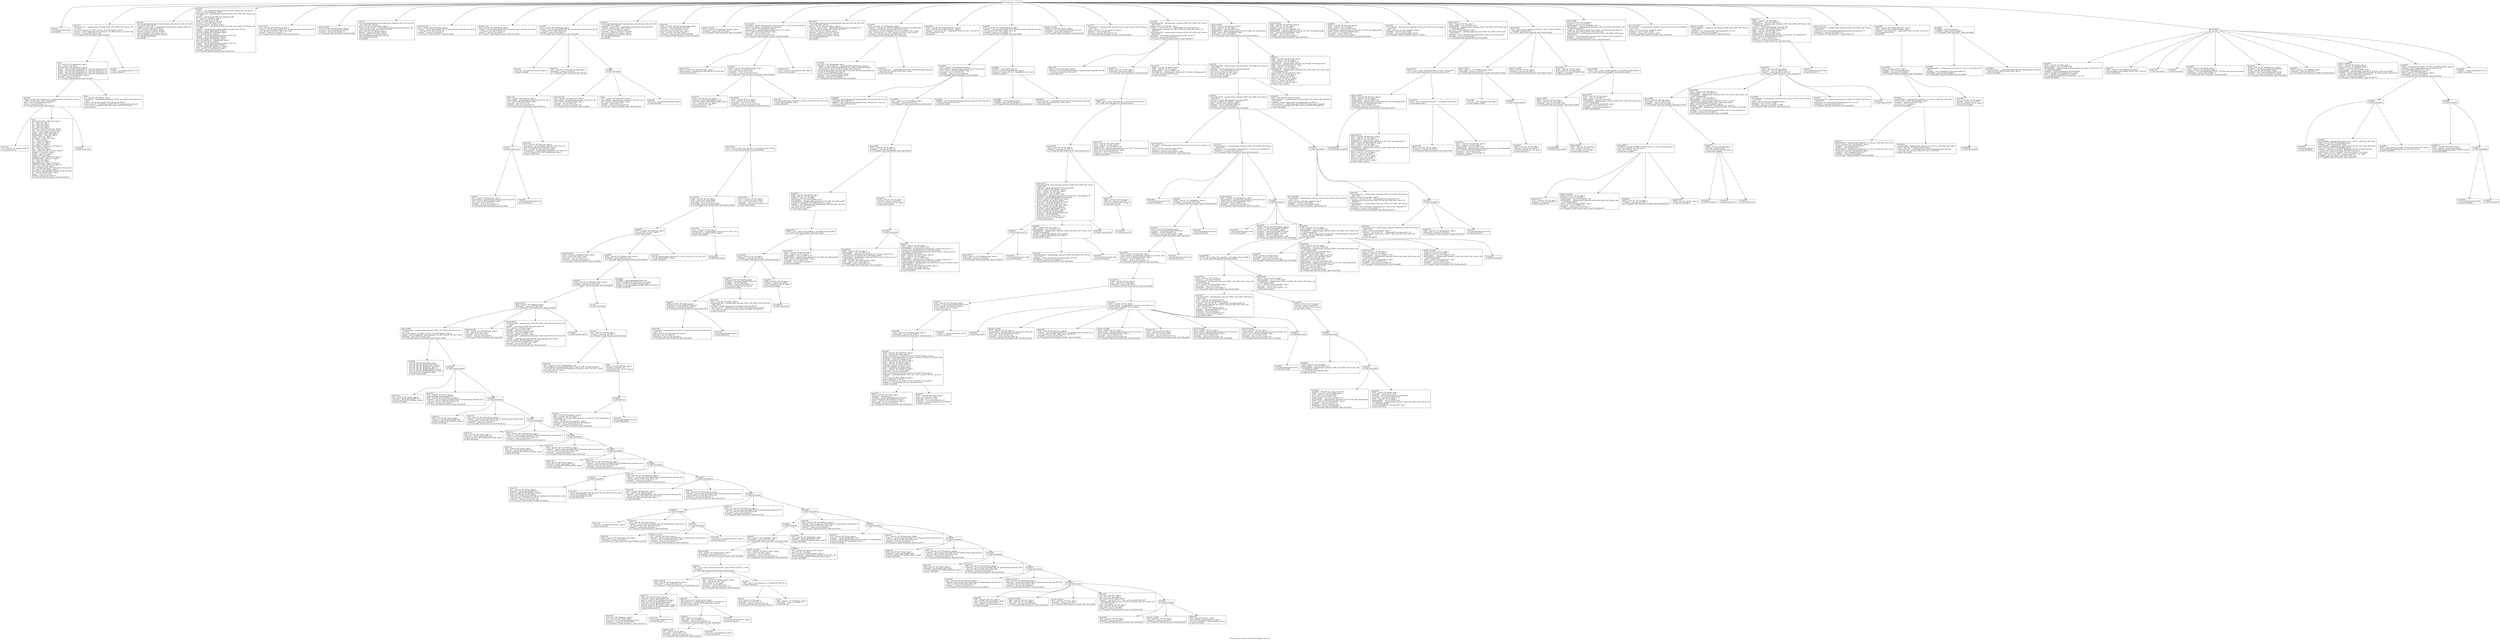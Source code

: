 digraph "Post dominator tree for 'ProcessOneRequest' function" {
	label="Post dominator tree for 'ProcessOneRequest' function";

	Node0x22e35d0 [shape=record,label="{Post dominance root node}"];
	Node0x22e35d0 -> Node0x22e8c80;
	Node0x22e35d0 -> Node0x22e2400;
	Node0x22e35d0 -> Node0x22e8b50;
	Node0x22e35d0 -> Node0x22e9410;
	Node0x22e35d0 -> Node0x231da70;
	Node0x22e35d0 -> Node0x22ea4c0;
	Node0x22e35d0 -> Node0x22e76c0;
	Node0x22e35d0 -> Node0x22e1180;
	Node0x22e35d0 -> Node0x22e0e20;
	Node0x22e35d0 -> Node0x22e3880;
	Node0x22e35d0 -> Node0x22fa5a0;
	Node0x22e35d0 -> Node0x22f05c0;
	Node0x22e35d0 -> Node0x22f0280;
	Node0x22e35d0 -> Node0x22fc6f0;
	Node0x22e35d0 -> Node0x22cbc20;
	Node0x22e35d0 -> Node0x22c57a0;
	Node0x22e35d0 -> Node0x22583b0;
	Node0x22e35d0 -> Node0x22b8220;
	Node0x22e35d0 -> Node0x22a7a80;
	Node0x22e35d0 -> Node0x226a690;
	Node0x22e35d0 -> Node0x225fd20;
	Node0x22e35d0 -> Node0x228dcc0;
	Node0x22e35d0 -> Node0x2296a40;
	Node0x22e35d0 -> Node0x2245c70;
	Node0x22e35d0 -> Node0x22c1c50;
	Node0x22e35d0 -> Node0x2268260;
	Node0x22e35d0 -> Node0x224bf00;
	Node0x22e35d0 -> Node0x22a3bc0;
	Node0x22e35d0 -> Node0x22a0460;
	Node0x22e35d0 -> Node0x2256b60;
	Node0x22e35d0 -> Node0x229d340;
	Node0x22e35d0 -> Node0x22e4f20;
	Node0x22e35d0 -> Node0x22ccb40;
	Node0x22e35d0 -> Node0x22ca530;
	Node0x22e35d0 -> Node0x225ccf0;
	Node0x22e8c80 [shape=record,label="{if.then15:                                        \l  call void @exit(i32 0) #8\l  unreachable\l}"];
	Node0x22e2400 [shape=record,label="{if.end10:                                         \l  %arraydecay11 = getelementptr inbounds [1000 x i8], [1000 x i8]* %zLine, i64\l... 0, i64 0\l  %6 = load %struct._IO_FILE*, %struct._IO_FILE** @stdin, align 8\l  %call12 = call i8* @fgets(i8* %arraydecay11, i32 1000, %struct._IO_FILE* %6)\l  %cmp13 = icmp eq i8* %call12, null\l  br i1 %cmp13, label %if.then15, label %if.end16\l}"];
	Node0x22e2400 -> Node0x22e2030;
	Node0x22e2400 -> Node0x22e8260;
	Node0x22e2030 [shape=record,label="{if.end:                                           \l  %4 = load i32, i32* @nRequest, align 4\l  %inc = add nsw i32 %4, 1\l  store i32 %inc, i32* @nRequest, align 4\l  %call3 = call void (i32)* @signal(i32 14, void (i32)* @Timeout) #7\l  %call4 = call void (i32)* @signal(i32 11, void (i32)* @Timeout) #7\l  %call5 = call void (i32)* @signal(i32 13, void (i32)* @Timeout) #7\l  %call6 = call void (i32)* @signal(i32 24, void (i32)* @Timeout) #7\l  %5 = load i32, i32* @useTimeout, align 4\l  %tobool7 = icmp ne i32 %5, 0\l  br i1 %tobool7, label %if.then8, label %if.end10\l}"];
	Node0x22e2030 -> Node0x22e1640;
	Node0x22e2030 -> Node0x22e5bb0;
	Node0x22e1640 [shape=record,label="{cond.end:                                         \l  %cond = phi i8* [ %2, %cond.true ], [ getelementptr inbounds ([2 x i8], [2 x\l... i8]* @.str.336, i64 0, i64 0), %cond.false ]\l  %call = call i32 @chdir(i8* %cond) #7\l  %cmp = icmp ne i32 %call, 0\l  br i1 %cmp, label %if.then, label %if.end\l}"];
	Node0x22e1640 -> Node0x22e2530;
	Node0x22e1640 -> Node0x22e8620;
	Node0x22e1640 -> Node0x22feba0;
	Node0x22e2530 [shape=record,label="{cond.true:                                        \l  %2 = load i8*, i8** @zRoot, align 8\l  br label %cond.end\l}"];
	Node0x22e8620 [shape=record,label="{entry:\l  %forceClose.addr = alloca i32, align 4\l  %i = alloca i32, align 4\l  %j = alloca i32, align 4\l  %j0 = alloca i32, align 4\l  %z = alloca i8*, align 8\l  %statbuf = alloca %struct.stat, align 8\l  %in = alloca %struct._IO_FILE*, align 8\l  %zLine = alloca [1000 x i8], align 16\l  %zBuf = alloca [1000 x i8], align 16\l  %zFieldName = alloca i8*, align 8\l  %zVal = alloca i8*, align 8\l  %inSquare = alloca i32, align 4\l  %c = alloca i8, align 1\l  %x1 = alloca i32, align 4\l  %x2 = alloca i32, align 4\l  %n = alloca i32, align 4\l  %azDisallow = alloca [13 x i8*], align 16\l  %ii = alloca i64, align 8\l  %len = alloca i64, align 8\l  %out = alloca %struct._IO_FILE*, align 8\l  %zBuf333 = alloca i8*, align 8\l  %n334 = alloca i32, align 4\l  %c456 = alloca i8, align 1\l  %zBuf544 = alloca [1000 x i8], align 16\l  %stillSearching = alloca i32, align 4\l  %k = alloca i32, align 4\l  %jj = alloca i32, align 4\l  %zBaseFilename = alloca i8*, align 8\l  %zBuf795 = alloca [1000 x i8], align 16\l  %px = alloca [2 x i32], align 4\l  store i32 %forceClose, i32* %forceClose.addr, align 4\l  %0 = load i8*, i8** @zRoot, align 8\l  %arrayidx = getelementptr inbounds i8, i8* %0, i64 0\l  %1 = load i8, i8* %arrayidx, align 1\l  %conv = sext i8 %1 to i32\l  %tobool = icmp ne i32 %conv, 0\l  br i1 %tobool, label %cond.true, label %cond.false\l}"];
	Node0x22feba0 [shape=record,label="{cond.false:                                       \l  br label %cond.end\l}"];
	Node0x22e5bb0 [shape=record,label="{if.then:                                          \l  %3 = load i8*, i8** @zRoot, align 8\l  %arraydecay = getelementptr inbounds [1000 x i8], [1000 x i8]* %zBuf, i64 0,\l... i64 0\l  %call2 = call i8* @getcwd(i8* %arraydecay, i64 999) #7\l  call void (i32, i8*, ...) @Malfunction(i32 190, i8* getelementptr inbounds\l... ([31 x i8], [31 x i8]* @.str.337, i64 0, i64 0), i8* %3, i8* %call2)\l  br label %if.end\l}"];
	Node0x22e8260 [shape=record,label="{if.then8:                                         \l  %call9 = call i32 @alarm(i32 15) #7\l  br label %if.end10\l}"];
	Node0x22e8b50 [shape=record,label="{if.then38:                                        \l  call void @StartResponse(i8* getelementptr inbounds ([16 x i8], [16 x i8]*\l... @.str.339, i64 0, i64 0))\l  %call39 = call i32 (i8*, ...) @printf(i8* getelementptr inbounds ([99 x i8],\l... [99 x i8]* @.str.340, i64 0, i64 0))\l  %13 = load i32, i32* @nOut, align 4\l  %add40 = add nsw i32 %13, %call39\l  store i32 %add40, i32* @nOut, align 4\l  call void @MakeLogEntry(i32 0, i32 200)\l  call void @exit(i32 0) #8\l  unreachable\l}"];
	Node0x22e9410 [shape=record,label="{if.end16:                                         \l  %call17 = call i32 @gettimeofday(%struct.timeval* @beginTime, i8* null) #7\l  store i32 0, i32* @omitLog, align 4\l  %arraydecay18 = getelementptr inbounds [1000 x i8], [1000 x i8]* %zLine, i64\l... 0, i64 0\l  %call19 = call i64 @strlen(i8* %arraydecay18) #9\l  %7 = load i32, i32* @nIn, align 4\l  %conv20 = sext i32 %7 to i64\l  %add = add i64 %conv20, %call19\l  %conv21 = trunc i64 %add to i32\l  store i32 %conv21, i32* @nIn, align 4\l  %arraydecay22 = getelementptr inbounds [1000 x i8], [1000 x i8]* %zLine, i64\l... 0, i64 0\l  %call23 = call i8* @GetFirstElement(i8* %arraydecay22, i8** %z)\l  %call24 = call i8* @StrDup(i8* %call23)\l  store i8* %call24, i8** @zMethod, align 8\l  %8 = load i8*, i8** %z, align 8\l  %call25 = call i8* @GetFirstElement(i8* %8, i8** %z)\l  %call26 = call i8* @StrDup(i8* %call25)\l  store i8* %call26, i8** @zScript, align 8\l  store i8* %call26, i8** @zRealScript, align 8\l  %9 = load i8*, i8** %z, align 8\l  %call27 = call i8* @GetFirstElement(i8* %9, i8** %z)\l  %call28 = call i8* @StrDup(i8* %call27)\l  store i8* %call28, i8** @zProtocol, align 8\l  %10 = load i8*, i8** @zProtocol, align 8\l  %cmp29 = icmp eq i8* %10, null\l  br i1 %cmp29, label %if.then38, label %lor.lhs.false\l}"];
	Node0x231da70 [shape=record,label="{lor.lhs.false:                                    \l  %11 = load i8*, i8** @zProtocol, align 8\l  %call31 = call i32 @strncmp(i8* %11, i8* getelementptr inbounds ([6 x i8],\l... [6 x i8]* @.str.338, i64 0, i64 0), i64 5) #9\l  %cmp32 = icmp ne i32 %call31, 0\l  br i1 %cmp32, label %if.then38, label %lor.lhs.false34\l}"];
	Node0x22ea4c0 [shape=record,label="{lor.lhs.false34:                                  \l  %12 = load i8*, i8** @zProtocol, align 8\l  %call35 = call i64 @strlen(i8* %12) #9\l  %cmp36 = icmp ne i64 %call35, 8\l  br i1 %cmp36, label %if.then38, label %if.end41\l}"];
	Node0x22e76c0 [shape=record,label="{if.then77:                                        \l  call void @StartResponse(i8* getelementptr inbounds ([20 x i8], [20 x i8]*\l... @.str.344, i64 0, i64 0))\l  %28 = load i8*, i8** @zMethod, align 8\l  %call78 = call i32 (i8*, ...) @printf(i8* getelementptr inbounds ([93 x i8],\l... [93 x i8]* @.str.345, i64 0, i64 0), i8* %28)\l  %29 = load i32, i32* @nOut, align 4\l  %add79 = add nsw i32 %29, %call78\l  store i32 %add79, i32* @nOut, align 4\l  call void @MakeLogEntry(i32 0, i32 220)\l  call void @exit(i32 0) #8\l  unreachable\l}"];
	Node0x22e1180 [shape=record,label="{land.lhs.true73:                                  \l  %27 = load i8*, i8** @zMethod, align 8\l  %call74 = call i32 @strcmp(i8* %27, i8* getelementptr inbounds ([5 x i8], [5\l... x i8]* @.str.343, i64 0, i64 0)) #9\l  %cmp75 = icmp ne i32 %call74, 0\l  br i1 %cmp75, label %if.then77, label %if.end80\l}"];
	Node0x22e0e20 [shape=record,label="{land.lhs.true:                                    \l  %26 = load i8*, i8** @zMethod, align 8\l  %call70 = call i32 @strcmp(i8* %26, i8* getelementptr inbounds ([5 x i8], [5\l... x i8]* @.str.342, i64 0, i64 0)) #9\l  %cmp71 = icmp ne i32 %call70, 0\l  br i1 %cmp71, label %land.lhs.true73, label %if.end80\l}"];
	Node0x22e3880 [shape=record,label="{if.end66:                                         \l  %25 = load i8*, i8** @zMethod, align 8\l  %call67 = call i32 @strcmp(i8* %25, i8* getelementptr inbounds ([4 x i8], [4\l... x i8]* @.str.341, i64 0, i64 0)) #9\l  %cmp68 = icmp ne i32 %call67, 0\l  br i1 %cmp68, label %land.lhs.true, label %if.end80\l}"];
	Node0x22e3880 -> Node0x22e9280;
	Node0x22e3880 -> Node0x22fb970;
	Node0x22e3880 -> Node0x22f52a0;
	Node0x22e9280 [shape=record,label="{if.then54:                                        \l  store i32 1, i32* @closeConnection, align 4\l  br label %if.end66\l}"];
	Node0x22fb970 [shape=record,label="{while.end:                                        \l  %20 = load i32, i32* %forceClose.addr, align 4\l  %tobool53 = icmp ne i32 %20, 0\l  br i1 %tobool53, label %if.then54, label %if.else\l}"];
	Node0x22fb970 -> Node0x231dae0;
	Node0x231dae0 [shape=record,label="{while.cond:                                       \l  %16 = load i8*, i8** @zScript, align 8\l  %arrayidx48 = getelementptr inbounds i8, i8* %16, i64 1\l  %17 = load i8, i8* %arrayidx48, align 1\l  %conv49 = sext i8 %17 to i32\l  %cmp50 = icmp eq i32 %conv49, 47\l  br i1 %cmp50, label %while.body, label %while.end\l}"];
	Node0x231dae0 -> Node0x22f2500;
	Node0x231dae0 -> Node0x22fa130;
	Node0x22f2500 [shape=record,label="{if.end47:                                         \l  br label %while.cond\l}"];
	Node0x22f2500 -> Node0x22f9330;
	Node0x22f2500 -> Node0x231fa80;
	Node0x22f9330 [shape=record,label="{if.end41:                                         \l  %14 = load i8*, i8** @zScript, align 8\l  %arrayidx42 = getelementptr inbounds i8, i8* %14, i64 0\l  %15 = load i8, i8* %arrayidx42, align 1\l  %conv43 = sext i8 %15 to i32\l  %cmp44 = icmp ne i32 %conv43, 47\l  br i1 %cmp44, label %if.then46, label %if.end47\l}"];
	Node0x231fa80 [shape=record,label="{if.then46:                                        \l  call void @NotFound(i32 210)\l  br label %if.end47\l}"];
	Node0x22fa130 [shape=record,label="{while.body:                                       \l  %18 = load i8*, i8** @zScript, align 8\l  %incdec.ptr = getelementptr inbounds i8, i8* %18, i32 1\l  store i8* %incdec.ptr, i8** @zScript, align 8\l  %19 = load i8*, i8** @zRealScript, align 8\l  %incdec.ptr52 = getelementptr inbounds i8, i8* %19, i32 1\l  store i8* %incdec.ptr52, i8** @zRealScript, align 8\l  br label %while.cond\l}"];
	Node0x22f52a0 [shape=record,label="{if.end65:                                         \l  br label %if.end66\l}"];
	Node0x22f52a0 -> Node0x2302bc0;
	Node0x22f52a0 -> Node0x22f6de0;
	Node0x22f52a0 -> Node0x23037c0;
	Node0x2302bc0 [shape=record,label="{lor.lhs.false59:                                  \l  %23 = load i8*, i8** @zProtocol, align 8\l  %arrayidx60 = getelementptr inbounds i8, i8* %23, i64 7\l  %24 = load i8, i8* %arrayidx60, align 1\l  %conv61 = sext i8 %24 to i32\l  %cmp62 = icmp slt i32 %conv61, 49\l  br i1 %cmp62, label %if.then64, label %if.end65\l}"];
	Node0x22f6de0 [shape=record,label="{if.else:                                          \l  %21 = load i8*, i8** @zProtocol, align 8\l  %arrayidx55 = getelementptr inbounds i8, i8* %21, i64 5\l  %22 = load i8, i8* %arrayidx55, align 1\l  %conv56 = sext i8 %22 to i32\l  %cmp57 = icmp slt i32 %conv56, 49\l  br i1 %cmp57, label %if.then64, label %lor.lhs.false59\l}"];
	Node0x23037c0 [shape=record,label="{if.then64:                                        \l  store i32 1, i32* @closeConnection, align 4\l  br label %if.end65\l}"];
	Node0x22fa5a0 [shape=record,label="{if.then337:                                       \l  call void @StartResponse(i8* getelementptr inbounds ([22 x i8], [22 x i8]*\l... @.str.380, i64 0, i64 0))\l  %call338 = call i32 (i8*, ...) @printf(i8* getelementptr inbounds ([63 x\l... i8], [63 x i8]* @.str.381, i64 0, i64 0))\l  %127 = load i32, i32* @nOut, align 4\l  %add339 = add nsw i32 %127, %call338\l  store i32 %add339, i32* @nOut, align 4\l  call void @MakeLogEntry(i32 0, i32 270)\l  call void @exit(i32 0) #8\l  unreachable\l}"];
	Node0x22f05c0 [shape=record,label="{if.then330:                                       \l  %125 = load i8*, i8** @zContentLength, align 8\l  %call331 = call i32 @atoi(i8* %125) #9\l  %conv332 = sext i32 %call331 to i64\l  store i64 %conv332, i64* %len, align 8\l  %126 = load i64, i64* %len, align 8\l  %cmp335 = icmp ugt i64 %126, 250000000\l  br i1 %cmp335, label %if.then337, label %if.end340\l}"];
	Node0x22f0280 [shape=record,label="{land.lhs.true327:                                 \l  %124 = load i8*, i8** @zContentLength, align 8\l  %cmp328 = icmp ne i8* %124, null\l  br i1 %cmp328, label %if.then330, label %if.end368\l}"];
	Node0x22fc6f0 [shape=record,label="{cond.end321:                                      \l  %cond322 = phi i8* [ %arrayidx319, %cond.true318 ], [ %121, %cond.false320 ]\l  store i8* %cond322, i8** @zQueryString, align 8\l  %122 = load i8*, i8** @zMethod, align 8\l  %arrayidx323 = getelementptr inbounds i8, i8* %122, i64 0\l  %123 = load i8, i8* %arrayidx323, align 1\l  %conv324 = sext i8 %123 to i32\l  %cmp325 = icmp eq i32 %conv324, 80\l  br i1 %cmp325, label %land.lhs.true327, label %if.end368\l}"];
	Node0x22fc6f0 -> Node0x22fc350;
	Node0x22fc6f0 -> Node0x23042f0;
	Node0x22fc6f0 -> Node0x2238430;
	Node0x22fc350 [shape=record,label="{cond.true318:                                     \l  %120 = load i8*, i8** @zQuerySuffix, align 8\l  %arrayidx319 = getelementptr inbounds i8, i8* %120, i64 1\l  br label %cond.end321\l}"];
	Node0x23042f0 [shape=record,label="{if.end315:                                        \l  %118 = load i8*, i8** @zQuerySuffix, align 8\l  %119 = load i8, i8* %118, align 1\l  %conv316 = sext i8 %119 to i32\l  %tobool317 = icmp ne i32 %conv316, 0\l  br i1 %tobool317, label %cond.true318, label %cond.false320\l}"];
	Node0x23042f0 -> Node0x22fca70;
	Node0x23042f0 -> Node0x22f5d40;
	Node0x23042f0 -> Node0x22579f0;
	Node0x22fca70 [shape=record,label="{if.then312:                                       \l  %116 = load i8*, i8** %z, align 8\l  %call313 = call i8* @StrDup(i8* %116)\l  store i8* %call313, i8** @zQuerySuffix, align 8\l  %117 = load i8*, i8** %z, align 8\l  store i8 0, i8* %117, align 1\l  br label %if.end315\l}"];
	Node0x22f5d40 [shape=record,label="{for.end308:                                       \l  %114 = load i8*, i8** %z, align 8\l  %115 = load i8, i8* %114, align 1\l  %conv309 = sext i8 %115 to i32\l  %cmp310 = icmp eq i32 %conv309, 63\l  br i1 %cmp310, label %if.then312, label %if.else314\l}"];
	Node0x22f5d40 -> Node0x22f3ea0;
	Node0x22f3ea0 [shape=record,label="{land.end304:                                      \l  %112 = phi i1 [ false, %for.cond297 ], [ %cmp302, %land.rhs300 ]\l  br i1 %112, label %for.body305, label %for.end308\l}"];
	Node0x22f3ea0 -> Node0x22f1cb0;
	Node0x22f3ea0 -> Node0x225d580;
	Node0x22f1cb0 [shape=record,label="{for.cond297:                                      \l  %108 = load i8*, i8** %z, align 8\l  %109 = load i8, i8* %108, align 1\l  %conv298 = sext i8 %109 to i32\l  %tobool299 = icmp ne i32 %conv298, 0\l  br i1 %tobool299, label %land.rhs300, label %land.end304\l}"];
	Node0x22f1cb0 -> Node0x2302850;
	Node0x22f1cb0 -> Node0x225c430;
	Node0x2302850 [shape=record,label="{if.end296:                                        \l  %107 = load i8*, i8** @zScript, align 8\l  store i8* %107, i8** %z, align 8\l  br label %for.cond297\l}"];
	Node0x2302850 -> Node0x22f2650;
	Node0x2302850 -> Node0x22fdf20;
	Node0x2302850 -> Node0x22c4750;
	Node0x22f2650 [shape=record,label="{lor.lhs.false291:                                 \l  %105 = load i8*, i8** @zServerPort, align 8\l  %106 = load i8, i8* %105, align 1\l  %conv292 = sext i8 %106 to i32\l  %cmp293 = icmp eq i32 %conv292, 0\l  br i1 %cmp293, label %if.then295, label %if.end296\l}"];
	Node0x22fdf20 [shape=record,label="{if.end288:                                        \l  %104 = load i8*, i8** @zServerPort, align 8\l  %cmp289 = icmp eq i8* %104, null\l  br i1 %cmp289, label %if.then295, label %lor.lhs.false291\l}"];
	Node0x22fdf20 -> Node0x22fa3f0;
	Node0x22fdf20 -> Node0x22cbdf0;
	Node0x22fa3f0 [shape=record,label="{if.end282:                                        \l  %102 = load i8*, i8** @zServerName, align 8\l  %cmp283 = icmp eq i8* %102, null\l  br i1 %cmp283, label %if.then285, label %if.end288\l}"];
	Node0x22fa3f0 -> Node0x22f6080;
	Node0x22fa3f0 -> Node0x2271330;
	Node0x22f6080 [shape=record,label="{while.end270:                                     \l  %95 = load i8*, i8** @zAgent, align 8\l  %tobool271 = icmp ne i8* %95, null\l  br i1 %tobool271, label %if.then272, label %if.end282\l}"];
	Node0x22f6080 -> Node0x22ec500;
	Node0x22f6080 -> Node0x22f7c50;
	Node0x22f6080 -> Node0x22f87f0;
	Node0x22f6080 -> Node0x223f800;
	Node0x22ec500 [shape=record,label="{while.cond81:                                     \l  %arraydecay82 = getelementptr inbounds [1000 x i8], [1000 x i8]* %zLine, i64\l... 0, i64 0\l  %30 = load %struct._IO_FILE*, %struct._IO_FILE** @stdin, align 8\l  %call83 = call i8* @fgets(i8* %arraydecay82, i32 1000, %struct._IO_FILE* %30)\l  %tobool84 = icmp ne i8* %call83, null\l  br i1 %tobool84, label %while.body85, label %while.end270\l}"];
	Node0x22ec500 -> Node0x22f9ca0;
	Node0x22ec500 -> Node0x22f3a00;
	Node0x22f9ca0 [shape=record,label="{if.end80:                                         \l  store i8* null, i8** @zCookie, align 8\l  store i8* null, i8** @zAuthType, align 8\l  store i8* null, i8** @zRemoteUser, align 8\l  store i8* null, i8** @zReferer, align 8\l  store i8* null, i8** @zIfNoneMatch, align 8\l  store i8* null, i8** @zIfModifiedSince, align 8\l  store i32 0, i32* @rangeEnd, align 4\l  br label %while.cond81\l}"];
	Node0x22f3a00 [shape=record,label="{if.end269:                                        \l  br label %while.cond81\l}"];
	Node0x22f3a00 -> Node0x2303f20;
	Node0x22f3a00 -> Node0x2303b90;
	Node0x22f3a00 -> Node0x22f59b0;
	Node0x2303f20 [shape=record,label="{if.then104:                                       \l  %37 = load i8*, i8** %zVal, align 8\l  %call105 = call i8* @StrDup(i8* %37)\l  store i8* %call105, i8** @zAgent, align 8\l  br label %if.end269\l}"];
	Node0x2303b90 [shape=record,label="{if.end100:                                        \l  %35 = load i8*, i8** %zVal, align 8\l  call void @RemoveNewline(i8* %35)\l  %36 = load i8*, i8** %zFieldName, align 8\l  %call101 = call i32 @strcasecmp(i8* %36, i8* getelementptr inbounds ([12 x\l... i8], [12 x i8]* @.str.346, i64 0, i64 0)) #9\l  %cmp102 = icmp eq i32 %call101, 0\l  br i1 %cmp102, label %if.then104, label %if.else106\l}"];
	Node0x22f59b0 [shape=record,label="{if.end268:                                        \l  br label %if.end269\l}"];
	Node0x22f59b0 -> Node0x22f6450;
	Node0x22f59b0 -> Node0x22fbef0;
	Node0x22f59b0 -> Node0x22f0bb0;
	Node0x22f6450 [shape=record,label="{if.then110:                                       \l  %39 = load i8*, i8** %zVal, align 8\l  %call111 = call i8* @StrDup(i8* %39)\l  store i8* %call111, i8** @zAccept, align 8\l  br label %if.end268\l}"];
	Node0x22fbef0 [shape=record,label="{if.else106:                                       \l  %38 = load i8*, i8** %zFieldName, align 8\l  %call107 = call i32 @strcasecmp(i8* %38, i8* getelementptr inbounds ([8 x\l... i8], [8 x i8]* @.str.347, i64 0, i64 0)) #9\l  %cmp108 = icmp eq i32 %call107, 0\l  br i1 %cmp108, label %if.then110, label %if.else112\l}"];
	Node0x22f0bb0 [shape=record,label="{if.end267:                                        \l  br label %if.end268\l}"];
	Node0x22f0bb0 -> Node0x22f74a0;
	Node0x22f0bb0 -> Node0x22ee3c0;
	Node0x22f0bb0 -> Node0x22ef650;
	Node0x22f74a0 [shape=record,label="{if.then116:                                       \l  %41 = load i8*, i8** %zVal, align 8\l  %call117 = call i8* @StrDup(i8* %41)\l  store i8* %call117, i8** @zAcceptEncoding, align 8\l  br label %if.end267\l}"];
	Node0x22ee3c0 [shape=record,label="{if.else112:                                       \l  %40 = load i8*, i8** %zFieldName, align 8\l  %call113 = call i32 @strcasecmp(i8* %40, i8* getelementptr inbounds ([17 x\l... i8], [17 x i8]* @.str.348, i64 0, i64 0)) #9\l  %cmp114 = icmp eq i32 %call113, 0\l  br i1 %cmp114, label %if.then116, label %if.else118\l}"];
	Node0x22ef650 [shape=record,label="{if.end266:                                        \l  br label %if.end267\l}"];
	Node0x22ef650 -> Node0x22f70a0;
	Node0x22ef650 -> Node0x2281cd0;
	Node0x22ef650 -> Node0x22f23b0;
	Node0x22f70a0 [shape=record,label="{if.then122:                                       \l  %43 = load i8*, i8** %zVal, align 8\l  %call123 = call i8* @StrDup(i8* %43)\l  store i8* %call123, i8** @zContentLength, align 8\l  br label %if.end266\l}"];
	Node0x2281cd0 [shape=record,label="{if.else118:                                       \l  %42 = load i8*, i8** %zFieldName, align 8\l  %call119 = call i32 @strcasecmp(i8* %42, i8* getelementptr inbounds ([16 x\l... i8], [16 x i8]* @.str.349, i64 0, i64 0)) #9\l  %cmp120 = icmp eq i32 %call119, 0\l  br i1 %cmp120, label %if.then122, label %if.else124\l}"];
	Node0x22f23b0 [shape=record,label="{if.end265:                                        \l  br label %if.end266\l}"];
	Node0x22f23b0 -> Node0x22f4920;
	Node0x22f23b0 -> Node0x22f95f0;
	Node0x22f23b0 -> Node0x2303170;
	Node0x22f4920 [shape=record,label="{if.then128:                                       \l  %45 = load i8*, i8** %zVal, align 8\l  %call129 = call i8* @StrDup(i8* %45)\l  store i8* %call129, i8** @zContentType, align 8\l  br label %if.end265\l}"];
	Node0x22f95f0 [shape=record,label="{if.else124:                                       \l  %44 = load i8*, i8** %zFieldName, align 8\l  %call125 = call i32 @strcasecmp(i8* %44, i8* getelementptr inbounds ([14 x\l... i8], [14 x i8]* @.str.350, i64 0, i64 0)) #9\l  %cmp126 = icmp eq i32 %call125, 0\l  br i1 %cmp126, label %if.then128, label %if.else130\l}"];
	Node0x2303170 [shape=record,label="{if.end264:                                        \l  br label %if.end265\l}"];
	Node0x2303170 -> Node0x22f6ca0;
	Node0x2303170 -> Node0x22eea40;
	Node0x2303170 -> Node0x22f0f60;
	Node0x22f6ca0 [shape=record,label="{if.end140:                                        \l  br label %if.end264\l}"];
	Node0x22f6ca0 -> Node0x22f0450;
	Node0x22f6ca0 -> Node0x22f0000;
	Node0x22f0450 [shape=record,label="{if.then134:                                       \l  %47 = load i8*, i8** %zVal, align 8\l  %call135 = call i8* @StrDup(i8* %47)\l  store i8* %call135, i8** @zReferer, align 8\l  %48 = load i8*, i8** %zVal, align 8\l  %call136 = call i8* @strstr(i8* %48, i8* getelementptr inbounds ([12 x i8],\l... [12 x i8]* @.str.352, i64 0, i64 0)) #9\l  %cmp137 = icmp ne i8* %call136, null\l  br i1 %cmp137, label %if.then139, label %if.end140\l}"];
	Node0x22f0000 [shape=record,label="{if.then139:                                       \l  store i8* getelementptr inbounds ([16 x i8], [16 x i8]* @.str.353, i64 0,\l... i64 0), i8** @zReferer, align 8\l  call void @Forbidden(i32 230)\l  br label %if.end140\l}"];
	Node0x22eea40 [shape=record,label="{if.else130:                                       \l  %46 = load i8*, i8** %zFieldName, align 8\l  %call131 = call i32 @strcasecmp(i8* %46, i8* getelementptr inbounds ([9 x\l... i8], [9 x i8]* @.str.351, i64 0, i64 0)) #9\l  %cmp132 = icmp eq i32 %call131, 0\l  br i1 %cmp132, label %if.then134, label %if.else141\l}"];
	Node0x22f0f60 [shape=record,label="{if.end263:                                        \l  br label %if.end264\l}"];
	Node0x22f0f60 -> Node0x22f4020;
	Node0x22f0f60 -> Node0x22f9940;
	Node0x22f0f60 -> Node0x23002a0;
	Node0x22f4020 [shape=record,label="{if.then145:                                       \l  %50 = load i8*, i8** @zCookie, align 8\l  %51 = load i8*, i8** %zVal, align 8\l  %call146 = call i8* @StrAppend(i8* %50, i8* getelementptr inbounds ([3 x\l... i8], [3 x i8]* @.str.355, i64 0, i64 0), i8* %51)\l  store i8* %call146, i8** @zCookie, align 8\l  br label %if.end263\l}"];
	Node0x22f9940 [shape=record,label="{if.else141:                                       \l  %49 = load i8*, i8** %zFieldName, align 8\l  %call142 = call i32 @strcasecmp(i8* %49, i8* getelementptr inbounds ([8 x\l... i8], [8 x i8]* @.str.354, i64 0, i64 0)) #9\l  %cmp143 = icmp eq i32 %call142, 0\l  br i1 %cmp143, label %if.then145, label %if.else147\l}"];
	Node0x23002a0 [shape=record,label="{if.end262:                                        \l  br label %if.end263\l}"];
	Node0x23002a0 -> Node0x2306920;
	Node0x23002a0 -> Node0x2304a50;
	Node0x23002a0 -> Node0x230cab0;
	Node0x2306920 [shape=record,label="{if.end164:                                        \l  br label %if.end262\l}"];
	Node0x2306920 -> Node0x2307750;
	Node0x2306920 -> Node0x2305df0;
	Node0x2306920 -> Node0x2306280;
	Node0x2307750 [shape=record,label="{if.then155:                                       \l  store i32 1, i32* @closeConnection, align 4\l  br label %if.end164\l}"];
	Node0x2305df0 [shape=record,label="{if.then151:                                       \l  %53 = load i8*, i8** %zVal, align 8\l  %call152 = call i32 @strcasecmp(i8* %53, i8* getelementptr inbounds ([6 x\l... i8], [6 x i8]* @.str.357, i64 0, i64 0)) #9\l  %cmp153 = icmp eq i32 %call152, 0\l  br i1 %cmp153, label %if.then155, label %if.else156\l}"];
	Node0x2306280 [shape=record,label="{if.end163:                                        \l  br label %if.end164\l}"];
	Node0x2306280 -> Node0x2305720;
	Node0x2306280 -> Node0x23115d0;
	Node0x2306280 -> Node0x230b040;
	Node0x2305720 [shape=record,label="{if.else156:                                       \l  %54 = load i32, i32* %forceClose.addr, align 4\l  %tobool157 = icmp ne i32 %54, 0\l  br i1 %tobool157, label %if.end163, label %land.lhs.true158\l}"];
	Node0x23115d0 [shape=record,label="{land.lhs.true158:                                 \l  %55 = load i8*, i8** %zVal, align 8\l  %call159 = call i32 @strcasecmp(i8* %55, i8* getelementptr inbounds ([11 x\l... i8], [11 x i8]* @.str.358, i64 0, i64 0)) #9\l  %cmp160 = icmp eq i32 %call159, 0\l  br i1 %cmp160, label %if.then162, label %if.end163\l}"];
	Node0x230b040 [shape=record,label="{if.then162:                                       \l  store i32 0, i32* @closeConnection, align 4\l  br label %if.end163\l}"];
	Node0x2304a50 [shape=record,label="{if.else147:                                       \l  %52 = load i8*, i8** %zFieldName, align 8\l  %call148 = call i32 @strcasecmp(i8* %52, i8* getelementptr inbounds ([12 x\l... i8], [12 x i8]* @.str.356, i64 0, i64 0)) #9\l  %cmp149 = icmp eq i32 %call148, 0\l  br i1 %cmp149, label %if.then151, label %if.else165\l}"];
	Node0x230cab0 [shape=record,label="{if.end261:                                        \l  br label %if.end262\l}"];
	Node0x230cab0 -> Node0x23139b0;
	Node0x230cab0 -> Node0x2313020;
	Node0x230cab0 -> Node0x22344d0;
	Node0x23139b0 [shape=record,label="{if.end209:                                        \l  br label %if.end261\l}"];
	Node0x23139b0 -> Node0x2308500;
	Node0x23139b0 -> Node0x223ef90;
	Node0x2308500 [shape=record,label="{if.end205:                                        \l  %75 = load i8*, i8** @zRealPort, align 8\l  %tobool206 = icmp ne i8* %75, null\l  br i1 %tobool206, label %if.then207, label %if.end209\l}"];
	Node0x2308500 -> Node0x2206170;
	Node0x2308500 -> Node0x2312760;
	Node0x2308500 -> Node0x230a260;
	Node0x2206170 [shape=record,label="{while.end198:                                     \l  %70 = load i8*, i8** @zServerPort, align 8\l  %tobool199 = icmp ne i8* %70, null\l  br i1 %tobool199, label %land.lhs.true200, label %if.end205\l}"];
	Node0x2206170 -> Node0x2310540;
	Node0x2310540 [shape=record,label="{land.end:                                         \l  %66 = phi i1 [ false, %land.lhs.true178 ], [ false, %while.cond176 ], [ %65,\l... %lor.end ]\l  br i1 %66, label %while.body186, label %while.end198\l}"];
	Node0x2310540 -> Node0x2311e90;
	Node0x2310540 -> Node0x2319c00;
	Node0x2310540 -> Node0x2314360;
	Node0x2311e90 [shape=record,label="{while.cond176:                                    \l  %60 = load i8*, i8** @zServerPort, align 8\l  %tobool177 = icmp ne i8* %60, null\l  br i1 %tobool177, label %land.lhs.true178, label %land.end\l}"];
	Node0x2311e90 -> Node0x2282620;
	Node0x2311e90 -> Node0x23090a0;
	Node0x2282620 [shape=record,label="{if.end173:                                        \l  %58 = load i8*, i8** %zVal, align 8\l  %call174 = call i8* @StrDup(i8* %58)\l  store i8* %call174, i8** @zHttpHost, align 8\l  %59 = load i8*, i8** @zHttpHost, align 8\l  %call175 = call i8* @StrDup(i8* %59)\l  store i8* %call175, i8** @zServerName, align 8\l  store i8* %call175, i8** @zServerPort, align 8\l  br label %while.cond176\l}"];
	Node0x2282620 -> Node0x2309a40;
	Node0x2282620 -> Node0x2310ac0;
	Node0x2309a40 [shape=record,label="{if.then169:                                       \l  store i32 0, i32* %inSquare, align 4\l  %57 = load i8*, i8** %zVal, align 8\l  %call170 = call i32 @sanitizeString(i8* %57)\l  %tobool171 = icmp ne i32 %call170, 0\l  br i1 %tobool171, label %if.then172, label %if.end173\l}"];
	Node0x2310ac0 [shape=record,label="{if.then172:                                       \l  call void @Forbidden(i32 240)\l  br label %if.end173\l}"];
	Node0x23090a0 [shape=record,label="{if.end196:                                        \l  %69 = load i8*, i8** @zServerPort, align 8\l  %incdec.ptr197 = getelementptr inbounds i8, i8* %69, i32 1\l  store i8* %incdec.ptr197, i8** @zServerPort, align 8\l  br label %while.cond176\l}"];
	Node0x23090a0 -> Node0x230ba60;
	Node0x23090a0 -> Node0x2309f90;
	Node0x230ba60 [shape=record,label="{if.end191:                                        \l  %68 = load i8, i8* %c, align 1\l  %conv192 = sext i8 %68 to i32\l  %cmp193 = icmp eq i32 %conv192, 93\l  br i1 %cmp193, label %if.then195, label %if.end196\l}"];
	Node0x230ba60 -> Node0x2311890;
	Node0x230ba60 -> Node0x2237920;
	Node0x2311890 [shape=record,label="{while.body186:                                    \l  %67 = load i8, i8* %c, align 1\l  %conv187 = sext i8 %67 to i32\l  %cmp188 = icmp eq i32 %conv187, 91\l  br i1 %cmp188, label %if.then190, label %if.end191\l}"];
	Node0x2237920 [shape=record,label="{if.then190:                                       \l  store i32 1, i32* %inSquare, align 4\l  br label %if.end191\l}"];
	Node0x2309f90 [shape=record,label="{if.then195:                                       \l  store i32 0, i32* %inSquare, align 4\l  br label %if.end196\l}"];
	Node0x2319c00 [shape=record,label="{land.lhs.true178:                                 \l  %61 = load i8*, i8** @zServerPort, align 8\l  %62 = load i8, i8* %61, align 1\l  store i8 %62, i8* %c, align 1\l  %conv179 = sext i8 %62 to i32\l  %cmp180 = icmp ne i32 %conv179, 0\l  br i1 %cmp180, label %land.rhs, label %land.end\l}"];
	Node0x2314360 [shape=record,label="{lor.end:                                          \l  %65 = phi i1 [ true, %land.rhs ], [ %tobool185, %lor.rhs ]\l  br label %land.end\l}"];
	Node0x2314360 -> Node0x2310250;
	Node0x2314360 -> Node0x230b4f0;
	Node0x2310250 [shape=record,label="{land.rhs:                                         \l  %63 = load i8, i8* %c, align 1\l  %conv182 = sext i8 %63 to i32\l  %cmp183 = icmp ne i32 %conv182, 58\l  br i1 %cmp183, label %lor.end, label %lor.rhs\l}"];
	Node0x230b4f0 [shape=record,label="{lor.rhs:                                          \l  %64 = load i32, i32* %inSquare, align 4\l  %tobool185 = icmp ne i32 %64, 0\l  br label %lor.end\l}"];
	Node0x2312760 [shape=record,label="{land.lhs.true200:                                 \l  %71 = load i8*, i8** @zServerPort, align 8\l  %72 = load i8, i8* %71, align 1\l  %conv201 = sext i8 %72 to i32\l  %tobool202 = icmp ne i32 %conv201, 0\l  br i1 %tobool202, label %if.then203, label %if.end205\l}"];
	Node0x230a260 [shape=record,label="{if.then203:                                       \l  %73 = load i8*, i8** @zServerPort, align 8\l  store i8 0, i8* %73, align 1\l  %74 = load i8*, i8** @zServerPort, align 8\l  %incdec.ptr204 = getelementptr inbounds i8, i8* %74, i32 1\l  store i8* %incdec.ptr204, i8** @zServerPort, align 8\l  br label %if.end205\l}"];
	Node0x223ef90 [shape=record,label="{if.then207:                                       \l  %76 = load i8*, i8** @zRealPort, align 8\l  %call208 = call i8* @StrDup(i8* %76)\l  store i8* %call208, i8** @zServerPort, align 8\l  br label %if.end209\l}"];
	Node0x2313020 [shape=record,label="{if.else165:                                       \l  %56 = load i8*, i8** %zFieldName, align 8\l  %call166 = call i32 @strcasecmp(i8* %56, i8* getelementptr inbounds ([6 x\l... i8], [6 x i8]* @.str.359, i64 0, i64 0)) #9\l  %cmp167 = icmp eq i32 %call166, 0\l  br i1 %cmp167, label %if.then169, label %if.else210\l}"];
	Node0x22344d0 [shape=record,label="{if.end260:                                        \l  br label %if.end261\l}"];
	Node0x22344d0 -> Node0x230d070;
	Node0x22344d0 -> Node0x223ec60;
	Node0x22344d0 -> Node0x2239e10;
	Node0x230d070 [shape=record,label="{if.then214:                                       \l  %78 = load i8*, i8** %zVal, align 8\l  %call215 = call i8* @StrDup(i8* %78)\l  %call216 = call i8* @GetFirstElement(i8* %call215, i8** @zAuthArg)\l  store i8* %call216, i8** @zAuthType, align 8\l  br label %if.end260\l}"];
	Node0x223ec60 [shape=record,label="{if.else210:                                       \l  %77 = load i8*, i8** %zFieldName, align 8\l  %call211 = call i32 @strcasecmp(i8* %77, i8* getelementptr inbounds ([15 x\l... i8], [15 x i8]* @.str.360, i64 0, i64 0)) #9\l  %cmp212 = icmp eq i32 %call211, 0\l  br i1 %cmp212, label %if.then214, label %if.else217\l}"];
	Node0x2239e10 [shape=record,label="{if.end259:                                        \l  br label %if.end260\l}"];
	Node0x2239e10 -> Node0x2319ed0;
	Node0x2239e10 -> Node0x2313420;
	Node0x2239e10 -> Node0x23170c0;
	Node0x2319ed0 [shape=record,label="{if.then221:                                       \l  %80 = load i8*, i8** %zVal, align 8\l  %call222 = call i8* @StrDup(i8* %80)\l  store i8* %call222, i8** @zIfNoneMatch, align 8\l  br label %if.end259\l}"];
	Node0x2313420 [shape=record,label="{if.else217:                                       \l  %79 = load i8*, i8** %zFieldName, align 8\l  %call218 = call i32 @strcasecmp(i8* %79, i8* getelementptr inbounds ([15 x\l... i8], [15 x i8]* @.str.361, i64 0, i64 0)) #9\l  %cmp219 = icmp eq i32 %call218, 0\l  br i1 %cmp219, label %if.then221, label %if.else223\l}"];
	Node0x23170c0 [shape=record,label="{if.end258:                                        \l  br label %if.end259\l}"];
	Node0x23170c0 -> Node0x2313c20;
	Node0x23170c0 -> Node0x2308b20;
	Node0x23170c0 -> Node0x2307b20;
	Node0x2313c20 [shape=record,label="{if.then227:                                       \l  %82 = load i8*, i8** %zVal, align 8\l  %call228 = call i8* @StrDup(i8* %82)\l  store i8* %call228, i8** @zIfModifiedSince, align 8\l  br label %if.end258\l}"];
	Node0x2308b20 [shape=record,label="{if.else223:                                       \l  %81 = load i8*, i8** %zFieldName, align 8\l  %call224 = call i32 @strcasecmp(i8* %81, i8* getelementptr inbounds ([19 x\l... i8], [19 x i8]* @.str.362, i64 0, i64 0)) #9\l  %cmp225 = icmp eq i32 %call224, 0\l  br i1 %cmp225, label %if.then227, label %if.else229\l}"];
	Node0x2307b20 [shape=record,label="{if.end257:                                        \l  br label %if.end258\l}"];
	Node0x2307b20 -> Node0x2319a70;
	Node0x2307b20 -> Node0x2237a50;
	Node0x2307b20 -> Node0x230d3c0;
	Node0x2319a70 [shape=record,label="{if.else229:                                       \l  %83 = load i8*, i8** %zFieldName, align 8\l  %call230 = call i32 @strcasecmp(i8* %83, i8* getelementptr inbounds ([7 x\l... i8], [7 x i8]* @.str.363, i64 0, i64 0)) #9\l  %cmp231 = icmp eq i32 %call230, 0\l  br i1 %cmp231, label %land.lhs.true233, label %if.end257\l}"];
	Node0x2237a50 [shape=record,label="{land.lhs.true233:                                 \l  %84 = load i8*, i8** @zMethod, align 8\l  %call234 = call i32 @strcmp(i8* %84, i8* getelementptr inbounds ([4 x i8],\l... [4 x i8]* @.str.341, i64 0, i64 0)) #9\l  %cmp235 = icmp eq i32 %call234, 0\l  br i1 %cmp235, label %if.then237, label %if.end257\l}"];
	Node0x230d3c0 [shape=record,label="{if.end256:                                        \l  br label %if.end257\l}"];
	Node0x230d3c0 -> Node0x223f490;
	Node0x230d3c0 -> Node0x2308130;
	Node0x230d3c0 -> Node0x2312360;
	Node0x230d3c0 -> Node0x2257ce0;
	Node0x230d3c0 -> Node0x2284790;
	Node0x223f490 [shape=record,label="{if.then247:                                       \l  %90 = load i32, i32* %x1, align 4\l  store i32 %90, i32* @rangeStart, align 4\l  %91 = load i32, i32* %x2, align 4\l  store i32 %91, i32* @rangeEnd, align 4\l  br label %if.end256\l}"];
	Node0x2308130 [shape=record,label="{land.lhs.true244:                                 \l  %88 = load i32, i32* %x2, align 4\l  %89 = load i32, i32* %x1, align 4\l  %cmp245 = icmp sge i32 %88, %89\l  br i1 %cmp245, label %if.then247, label %if.else248\l}"];
	Node0x2312360 [shape=record,label="{land.lhs.true241:                                 \l  %87 = load i32, i32* %x1, align 4\l  %cmp242 = icmp sge i32 %87, 0\l  br i1 %cmp242, label %land.lhs.true244, label %if.else248\l}"];
	Node0x2257ce0 [shape=record,label="{if.then237:                                       \l  store i32 0, i32* %x1, align 4\l  store i32 0, i32* %x2, align 4\l  %85 = load i8*, i8** %zVal, align 8\l  %call238 = call i32 (i8*, i8*, ...) @__isoc99_sscanf(i8* %85, i8*\l... getelementptr inbounds ([12 x i8], [12 x i8]* @.str.364, i64 0, i64 0), i32*\l... %x1, i32* %x2) #7\l  store i32 %call238, i32* %n, align 4\l  %86 = load i32, i32* %n, align 4\l  %cmp239 = icmp eq i32 %86, 2\l  br i1 %cmp239, label %land.lhs.true241, label %if.else248\l}"];
	Node0x2284790 [shape=record,label="{if.end255:                                        \l  br label %if.end256\l}"];
	Node0x2284790 -> Node0x2238310;
	Node0x2284790 -> Node0x2256360;
	Node0x2284790 -> Node0x22bc830;
	Node0x2238310 [shape=record,label="{if.else248:                                       \l  %92 = load i32, i32* %n, align 4\l  %cmp249 = icmp eq i32 %92, 1\l  br i1 %cmp249, label %land.lhs.true251, label %if.end255\l}"];
	Node0x2256360 [shape=record,label="{land.lhs.true251:                                 \l  %93 = load i32, i32* %x1, align 4\l  %cmp252 = icmp sgt i32 %93, 0\l  br i1 %cmp252, label %if.then254, label %if.end255\l}"];
	Node0x22bc830 [shape=record,label="{if.then254:                                       \l  %94 = load i32, i32* %x1, align 4\l  store i32 %94, i32* @rangeStart, align 4\l  store i32 2147483647, i32* @rangeEnd, align 4\l  br label %if.end255\l}"];
	Node0x22f7c50 [shape=record,label="{lor.lhs.false95:                                  \l  %33 = load i8*, i8** %zFieldName, align 8\l  %34 = load i8, i8* %33, align 1\l  %conv96 = sext i8 %34 to i32\l  %cmp97 = icmp eq i32 %conv96, 0\l  br i1 %cmp97, label %if.then99, label %if.end100\l}"];
	Node0x22f87f0 [shape=record,label="{while.body85:                                     \l  %arraydecay86 = getelementptr inbounds [1000 x i8], [1000 x i8]* %zLine, i64\l... 0, i64 0\l  %call87 = call i64 @strlen(i8* %arraydecay86) #9\l  %31 = load i32, i32* @nIn, align 4\l  %conv88 = sext i32 %31 to i64\l  %add89 = add i64 %conv88, %call87\l  %conv90 = trunc i64 %add89 to i32\l  store i32 %conv90, i32* @nIn, align 4\l  %arraydecay91 = getelementptr inbounds [1000 x i8], [1000 x i8]* %zLine, i64\l... 0, i64 0\l  %call92 = call i8* @GetFirstElement(i8* %arraydecay91, i8** %zVal)\l  store i8* %call92, i8** %zFieldName, align 8\l  %32 = load i8*, i8** %zFieldName, align 8\l  %cmp93 = icmp eq i8* %32, null\l  br i1 %cmp93, label %if.then99, label %lor.lhs.false95\l}"];
	Node0x223f800 [shape=record,label="{if.then99:                                        \l  br label %while.end270\l}"];
	Node0x2271330 [shape=record,label="{for.end:                                          \l  br label %if.end282\l}"];
	Node0x2271330 -> Node0x225bd70;
	Node0x225bd70 [shape=record,label="{for.cond:                                         \l  %97 = load i64, i64* %ii, align 8\l  %cmp273 = icmp ult i64 %97, 13\l  br i1 %cmp273, label %for.body, label %for.end\l}"];
	Node0x225bd70 -> Node0x22b1890;
	Node0x225bd70 -> Node0x2278940;
	Node0x22b1890 [shape=record,label="{if.then272:                                       \l  %96 = bitcast [13 x i8*]* %azDisallow to i8*\l  call void @llvm.memcpy.p0i8.p0i8.i64(i8* align 16 %96, i8* align 16 bitcast\l... ([13 x i8*]* @__const.ProcessOneRequest.azDisallow to i8*), i64 104, i1 false)\l  store i64 0, i64* %ii, align 8\l  br label %for.cond\l}"];
	Node0x2278940 [shape=record,label="{for.inc:                                          \l  %101 = load i64, i64* %ii, align 8\l  %inc281 = add i64 %101, 1\l  store i64 %inc281, i64* %ii, align 8\l  br label %for.cond\l}"];
	Node0x2278940 -> Node0x226bc40;
	Node0x226bc40 [shape=record,label="{if.end280:                                        \l  br label %for.inc\l}"];
	Node0x226bc40 -> Node0x2251760;
	Node0x226bc40 -> Node0x227bc20;
	Node0x2251760 [shape=record,label="{for.body:                                         \l  %98 = load i8*, i8** @zAgent, align 8\l  %99 = load i64, i64* %ii, align 8\l  %arrayidx275 = getelementptr inbounds [13 x i8*], [13 x i8*]* %azDisallow,\l... i64 0, i64 %99\l  %100 = load i8*, i8** %arrayidx275, align 8\l  %call276 = call i8* @strstr(i8* %98, i8* %100) #9\l  %cmp277 = icmp ne i8* %call276, null\l  br i1 %cmp277, label %if.then279, label %if.end280\l}"];
	Node0x227bc20 [shape=record,label="{if.then279:                                       \l  call void @Forbidden(i32 250)\l  br label %if.end280\l}"];
	Node0x22cbdf0 [shape=record,label="{if.then285:                                       \l  %call286 = call i8* @SafeMalloc(i64 100)\l  store i8* %call286, i8** @zServerName, align 8\l  %103 = load i8*, i8** @zServerName, align 8\l  %call287 = call i32 @gethostname(i8* %103, i64 100) #7\l  br label %if.end288\l}"];
	Node0x22c4750 [shape=record,label="{if.then295:                                       \l  store i8* getelementptr inbounds ([3 x i8], [3 x i8]* @.str.378, i64 0, i64\l... 0), i8** @zServerPort, align 8\l  br label %if.end296\l}"];
	Node0x225c430 [shape=record,label="{for.inc306:                                       \l  %113 = load i8*, i8** %z, align 8\l  %incdec.ptr307 = getelementptr inbounds i8, i8* %113, i32 1\l  store i8* %incdec.ptr307, i8** %z, align 8\l  br label %for.cond297\l}"];
	Node0x225c430 -> Node0x2292f50;
	Node0x2292f50 [shape=record,label="{for.body305:                                      \l  br label %for.inc306\l}"];
	Node0x225d580 [shape=record,label="{land.rhs300:                                      \l  %110 = load i8*, i8** %z, align 8\l  %111 = load i8, i8* %110, align 1\l  %conv301 = sext i8 %111 to i32\l  %cmp302 = icmp ne i32 %conv301, 63\l  br label %land.end304\l}"];
	Node0x22579f0 [shape=record,label="{if.else314:                                       \l  store i8* getelementptr inbounds ([1 x i8], [1 x i8]* @.str.379, i64 0, i64\l... 0), i8** @zQuerySuffix, align 8\l  br label %if.end315\l}"];
	Node0x2238430 [shape=record,label="{cond.false320:                                    \l  %121 = load i8*, i8** @zQuerySuffix, align 8\l  br label %cond.end321\l}"];
	Node0x22cbc20 [shape=record,label="{if.then350:                                       \l  call void @StartResponse(i8* getelementptr inbounds ([28 x i8], [28 x i8]*\l... @.str.385, i64 0, i64 0))\l  %131 = load i8*, i8** @zTmpNam, align 8\l  %call351 = call i32 (i8*, ...) @printf(i8* getelementptr inbounds ([76 x\l... i8], [76 x i8]* @.str.386, i64 0, i64 0), i8* %131)\l  %132 = load i32, i32* @nOut, align 4\l  %add352 = add nsw i32 %132, %call351\l  store i32 %add352, i32* @nOut, align 4\l  call void @MakeLogEntry(i32 0, i32 290)\l  call void @exit(i32 0) #8\l  unreachable\l}"];
	Node0x22c57a0 [shape=record,label="{if.end346:                                        \l  %129 = load i8*, i8** @zTmpNam, align 8\l  %call347 = call %struct._IO_FILE* @fopen(i8* %129, i8* getelementptr\l... inbounds ([3 x i8], [3 x i8]* @.str.384, i64 0, i64 0))\l  store %struct._IO_FILE* %call347, %struct._IO_FILE** %out, align 8\l  %130 = load %struct._IO_FILE*, %struct._IO_FILE** %out, align 8\l  %cmp348 = icmp eq %struct._IO_FILE* %130, null\l  br i1 %cmp348, label %if.then350, label %if.end353\l}"];
	Node0x22c57a0 -> Node0x22b59a0;
	Node0x22c57a0 -> Node0x22a4880;
	Node0x22b59a0 [shape=record,label="{if.end340:                                        \l  store i32 0, i32* @rangeEnd, align 4\l  %call341 = call i32 (i8*, i8*, ...) @sprintf(i8* getelementptr inbounds\l... ([500 x i8], [500 x i8]* @zTmpNamBuf, i64 0, i64 0), i8* getelementptr\l... inbounds ([23 x i8], [23 x i8]* @.str.382, i64 0, i64 0)) #7\l  store i8* getelementptr inbounds ([500 x i8], [500 x i8]* @zTmpNamBuf, i64\l... 0, i64 0), i8** @zTmpNam, align 8\l  %128 = load i8*, i8** @zTmpNam, align 8\l  %call342 = call i32 @mkstemp(i8* %128)\l  %cmp343 = icmp slt i32 %call342, 0\l  br i1 %cmp343, label %if.then345, label %if.end346\l}"];
	Node0x22a4880 [shape=record,label="{if.then345:                                       \l  call void (i32, i8*, ...) @Malfunction(i32 280, i8* getelementptr inbounds\l... ([54 x i8], [54 x i8]* @.str.383, i64 0, i64 0))\l  br label %if.end346\l}"];
	Node0x22583b0 [shape=record,label="{if.then860:                                       \l  %316 = load i8*, i8** %zBaseFilename, align 8\l  %317 = load i8*, i8** %zBaseFilename, align 8\l  %call861 = call i32 (i8*, i8*, ...) @execl(i8* %316, i8* %317, i8* null) #7\l  call void @exit(i32 0) #8\l  unreachable\l}"];
	Node0x22b8220 [shape=record,label="{if.end856:                                        \l  %315 = load i8*, i8** %zBaseFilename, align 8\l  %call857 = call i32 @strncmp(i8* %315, i8* getelementptr inbounds ([5 x i8],\l... [5 x i8]* @.str.402, i64 0, i64 0), i64 4) #9\l  %cmp858 = icmp eq i32 %call857, 0\l  br i1 %cmp858, label %if.then860, label %if.end862\l}"];
	Node0x22b8220 -> Node0x2281380;
	Node0x22b8220 -> Node0x2280390;
	Node0x2281380 [shape=record,label="{if.end843:                                        \l  %312 = load i8*, i8** @zMethod, align 8\l  %arrayidx844 = getelementptr inbounds i8, i8* %312, i64 0\l  %313 = load i8, i8* %arrayidx844, align 1\l  %conv845 = sext i8 %313 to i32\l  %cmp846 = icmp eq i32 %conv845, 80\l  br i1 %cmp846, label %if.then848, label %if.end856\l}"];
	Node0x2281380 -> Node0x22b4070;
	Node0x2281380 -> Node0x22b3530;
	Node0x2281380 -> Node0x2271260;
	Node0x22b4070 [shape=record,label="{if.then838:                                       \l  %call839 = call i32 @putenv(i8* getelementptr inbounds ([9 x i8], [9 x i8]*\l... @.str.398, i64 0, i64 0)) #7\l  %call840 = call i32 @putenv(i8* getelementptr inbounds ([21 x i8], [21 x\l... i8]* @.str.399, i64 0, i64 0)) #7\l  br label %if.end843\l}"];
	Node0x22b3530 [shape=record,label="{for.end836:                                       \l  %311 = load i32, i32* @useHttps, align 4\l  %tobool837 = icmp ne i32 %311, 0\l  br i1 %tobool837, label %if.then838, label %if.else841\l}"];
	Node0x22b3530 -> Node0x22cb130;
	Node0x22cb130 [shape=record,label="{for.cond820:                                      \l  %301 = load i32, i32* %i, align 4\l  %cmp821 = icmp slt i32 %301, 27\l  br i1 %cmp821, label %for.body823, label %for.end836\l}"];
	Node0x22cb130 -> Node0x22a0ef0;
	Node0x22cb130 -> Node0x22acc20;
	Node0x22a0ef0 [shape=record,label="{for.end815:                                       \l  %299 = load i8*, i8** @zFile, align 8\l  %300 = load i32, i32* %i, align 4\l  %add816 = add nsw i32 %300, 1\l  %idxprom817 = sext i32 %add816 to i64\l  %arrayidx818 = getelementptr inbounds i8, i8* %299, i64 %idxprom817\l  store i8* %arrayidx818, i8** %zBaseFilename, align 8\l  %call819 = call i32 @putenv(i8* getelementptr inbounds ([26 x i8], [26 x\l... i8]* @.str.397, i64 0, i64 0)) #7\l  store i32 0, i32* %i, align 4\l  br label %for.cond820\l}"];
	Node0x22a0ef0 -> Node0x22cc920;
	Node0x22cc920 [shape=record,label="{land.end811:                                      \l  %297 = phi i1 [ false, %for.cond802 ], [ %cmp809, %land.rhs805 ]\l  br i1 %297, label %for.body812, label %for.end815\l}"];
	Node0x22cc920 -> Node0x22b3af0;
	Node0x22cc920 -> Node0x2272ff0;
	Node0x22b3af0 [shape=record,label="{for.cond802:                                      \l  %293 = load i32, i32* %i, align 4\l  %cmp803 = icmp sge i32 %293, 0\l  br i1 %cmp803, label %land.rhs805, label %land.end811\l}"];
	Node0x22b3af0 -> Node0x22a1de0;
	Node0x22b3af0 -> Node0x22b2f70;
	Node0x22a1de0 [shape=record,label="{if.end798:                                        \l  %292 = load i8*, i8** @zFile, align 8\l  %call799 = call i64 @strlen(i8* %292) #9\l  %sub800 = sub i64 %call799, 1\l  %conv801 = trunc i64 %sub800 to i32\l  store i32 %conv801, i32* %i, align 4\l  br label %for.cond802\l}"];
	Node0x22a1de0 -> Node0x22543b0;
	Node0x22a1de0 -> Node0x2262ab0;
	Node0x22543b0 [shape=record,label="{if.end791:                                        \l  %290 = load i8*, i8** @zDir, align 8\l  %call792 = call i32 @chdir(i8* %290) #7\l  %tobool793 = icmp ne i32 %call792, 0\l  br i1 %tobool793, label %if.then794, label %if.end798\l}"];
	Node0x22543b0 -> Node0x22b4e70;
	Node0x22543b0 -> Node0x22a40d0;
	Node0x22b4e70 [shape=record,label="{if.then786:                                       \l  %st_mode787 = getelementptr inbounds %struct.stat, %struct.stat* %statbuf,\l... i32 0, i32 3\l  %289 = load i32, i32* %st_mode787, align 8\l  %and788 = and i32 %289, 18\l  %tobool789 = icmp ne i32 %and788, 0\l  br i1 %tobool789, label %if.then790, label %if.end791\l}"];
	Node0x22a40d0 [shape=record,label="{if.then790:                                       \l  call void @CgiScriptWritable()\l  br label %if.end791\l}"];
	Node0x2262ab0 [shape=record,label="{if.then794:                                       \l  %291 = load i8*, i8** @zDir, align 8\l  %arraydecay796 = getelementptr inbounds [1000 x i8], [1000 x i8]* %zBuf795,\l... i64 0, i64 0\l  %call797 = call i8* @getcwd(i8* %arraydecay796, i64 999) #7\l  call void (i32, i8*, ...) @Malfunction(i32 420, i8* getelementptr inbounds\l... ([31 x i8], [31 x i8]* @.str.337, i64 0, i64 0), i8* %291, i8* %call797)\l  br label %if.end798\l}"];
	Node0x22b2f70 [shape=record,label="{for.inc813:                                       \l  %298 = load i32, i32* %i, align 4\l  %dec814 = add nsw i32 %298, -1\l  store i32 %dec814, i32* %i, align 4\l  br label %for.cond802\l}"];
	Node0x22b2f70 -> Node0x225f250;
	Node0x225f250 [shape=record,label="{for.body812:                                      \l  br label %for.inc813\l}"];
	Node0x2272ff0 [shape=record,label="{land.rhs805:                                      \l  %294 = load i8*, i8** @zFile, align 8\l  %295 = load i32, i32* %i, align 4\l  %idxprom806 = sext i32 %295 to i64\l  %arrayidx807 = getelementptr inbounds i8, i8* %294, i64 %idxprom806\l  %296 = load i8, i8* %arrayidx807, align 1\l  %conv808 = sext i8 %296 to i32\l  %cmp809 = icmp ne i32 %conv808, 47\l  br label %land.end811\l}"];
	Node0x22acc20 [shape=record,label="{for.inc834:                                       \l  %310 = load i32, i32* %i, align 4\l  %inc835 = add nsw i32 %310, 1\l  store i32 %inc835, i32* %i, align 4\l  br label %for.cond820\l}"];
	Node0x22acc20 -> Node0x2290a20;
	Node0x2290a20 [shape=record,label="{if.end833:                                        \l  br label %for.inc834\l}"];
	Node0x2290a20 -> Node0x2292620;
	Node0x2290a20 -> Node0x22bc720;
	Node0x2292620 [shape=record,label="{for.body823:                                      \l  %302 = load i32, i32* %i, align 4\l  %idxprom824 = sext i32 %302 to i64\l  %arrayidx825 = getelementptr inbounds [27 x %struct.anon.0], [27 x\l... %struct.anon.0]* @cgienv, i64 0, i64 %idxprom824\l  %pzEnvValue = getelementptr inbounds %struct.anon.0, %struct.anon.0*\l... %arrayidx825, i32 0, i32 1\l  %303 = load i8**, i8*** %pzEnvValue, align 8\l  %304 = load i8*, i8** %303, align 8\l  %tobool826 = icmp ne i8* %304, null\l  br i1 %tobool826, label %if.then827, label %if.end833\l}"];
	Node0x22bc720 [shape=record,label="{if.then827:                                       \l  %305 = load i32, i32* %i, align 4\l  %idxprom828 = sext i32 %305 to i64\l  %arrayidx829 = getelementptr inbounds [27 x %struct.anon.0], [27 x\l... %struct.anon.0]* @cgienv, i64 0, i64 %idxprom828\l  %zEnvName = getelementptr inbounds %struct.anon.0, %struct.anon.0*\l... %arrayidx829, i32 0, i32 0\l  %306 = load i8*, i8** %zEnvName, align 16\l  %307 = load i32, i32* %i, align 4\l  %idxprom830 = sext i32 %307 to i64\l  %arrayidx831 = getelementptr inbounds [27 x %struct.anon.0], [27 x\l... %struct.anon.0]* @cgienv, i64 0, i64 %idxprom830\l  %pzEnvValue832 = getelementptr inbounds %struct.anon.0, %struct.anon.0*\l... %arrayidx831, i32 0, i32 1\l  %308 = load i8**, i8*** %pzEnvValue832, align 8\l  %309 = load i8*, i8** %308, align 8\l  call void @SetEnv(i8* %306, i8* %309)\l  br label %if.end833\l}"];
	Node0x2271260 [shape=record,label="{if.else841:                                       \l  %call842 = call i32 @putenv(i8* getelementptr inbounds ([20 x i8], [20 x\l... i8]* @.str.400, i64 0, i64 0)) #7\l  br label %if.end843\l}"];
	Node0x2280390 [shape=record,label="{if.end853:                                        \l  %call854 = call i32 @close(i32 0)\l  %314 = load i8*, i8** @zTmpNam, align 8\l  %call855 = call i32 (i8*, i32, ...) @open(i8* %314, i32 0)\l  br label %if.end856\l}"];
	Node0x2280390 -> Node0x2290830;
	Node0x2280390 -> Node0x226f2b0;
	Node0x2290830 [shape=record,label="{if.then848:                                       \l  %call849 = call i32 @dup(i32 0) #7\l  %cmp850 = icmp slt i32 %call849, 0\l  br i1 %cmp850, label %if.then852, label %if.end853\l}"];
	Node0x226f2b0 [shape=record,label="{if.then852:                                       \l  call void (i32, i8*, ...) @Malfunction(i32 430, i8* getelementptr inbounds\l... ([40 x i8], [40 x i8]* @.str.401, i64 0, i64 0))\l  br label %if.end853\l}"];
	Node0x22a7a80 [shape=record,label="{land.lhs.true782:                                 \l  %288 = load i8*, i8** @zFile, align 8\l  %call783 = call i32 @access(i8* %288, i32 1) #7\l  %cmp784 = icmp eq i32 %call783, 0\l  br i1 %cmp784, label %if.then786, label %if.else903\l}"];
	Node0x226a690 [shape=record,label="{if.end777:                                        \l  %st_mode778 = getelementptr inbounds %struct.stat, %struct.stat* %statbuf,\l... i32 0, i32 3\l  %287 = load i32, i32* %st_mode778, align 8\l  %and779 = and i32 %287, 64\l  %cmp780 = icmp eq i32 %and779, 64\l  br i1 %cmp780, label %land.lhs.true782, label %if.else903\l}"];
	Node0x225fd20 [shape=record,label="{if.end765:                                        \l  %arraydecay766 = getelementptr inbounds [1000 x i8], [1000 x i8]* %zLine,\l... i64 0, i64 0\l  %286 = load i8*, i8** @zDir, align 8\l  %call767 = call i32 (i8*, i8*, ...) @sprintf(i8* %arraydecay766, i8*\l... getelementptr inbounds ([9 x i8], [9 x i8]* @.str.396, i64 0, i64 0), i8*\l... %286) #7\l  %arraydecay768 = getelementptr inbounds [1000 x i8], [1000 x i8]* %zLine,\l... i64 0, i64 0\l  %call769 = call i32 @access(i8* %arraydecay768, i32 4) #7\l  %cmp770 = icmp eq i32 %call769, 0\l  br i1 %cmp770, label %land.lhs.true772, label %if.end777\l}"];
	Node0x225fd20 -> Node0x22cc250;
	Node0x225fd20 -> Node0x22565a0;
	Node0x225fd20 -> Node0x22cbb50;
	Node0x22cc250 [shape=record,label="{if.then760:                                       \l  %283 = load i8*, i8** @zDir, align 8\l  %call761 = call i8* @strcpy(i8* %283, i8* getelementptr inbounds ([2 x i8],\l... [2 x i8]* @.str.336, i64 0, i64 0)) #7\l  br label %if.end765\l}"];
	Node0x22565a0 [shape=record,label="{for.end757:                                       \l  %282 = load i32, i32* %i, align 4\l  %cmp758 = icmp eq i32 %282, 0\l  br i1 %cmp758, label %if.then760, label %if.else762\l}"];
	Node0x22565a0 -> Node0x22c9a00;
	Node0x22c9a00 [shape=record,label="{land.end753:                                      \l  %280 = phi i1 [ false, %for.cond744 ], [ %cmp751, %land.rhs747 ]\l  br i1 %280, label %for.body754, label %for.end757\l}"];
	Node0x22c9a00 -> Node0x2252790;
	Node0x22c9a00 -> Node0x22452a0;
	Node0x2252790 [shape=record,label="{for.cond744:                                      \l  %276 = load i32, i32* %i, align 4\l  %cmp745 = icmp sgt i32 %276, 0\l  br i1 %cmp745, label %land.rhs747, label %land.end753\l}"];
	Node0x2252790 -> Node0x22b3210;
	Node0x2252790 -> Node0x22b1c00;
	Node0x22b3210 [shape=record,label="{while.end732:                                     \l  %arraydecay733 = getelementptr inbounds [1000 x i8], [1000 x i8]* %zLine,\l... i64 0, i64 0\l  %call734 = call i8* @StrDup(i8* %arraydecay733)\l  store i8* %call734, i8** @zFile, align 8\l  %271 = load i8*, i8** @zScript, align 8\l  %272 = load i32, i32* %i, align 4\l  %idxprom735 = sext i32 %272 to i64\l  %arrayidx736 = getelementptr inbounds i8, i8* %271, i64 %idxprom735\l  %call737 = call i8* @StrDup(i8* %arrayidx736)\l  store i8* %call737, i8** @zPathInfo, align 8\l  %273 = load i8*, i8** @zFile, align 8\l  %call738 = call i64 @strlen(i8* %273) #9\l  %conv739 = trunc i64 %call738 to i32\l  store i32 %conv739, i32* @lenFile, align 4\l  %274 = load i8*, i8** @zFile, align 8\l  %call740 = call i8* @StrDup(i8* %274)\l  store i8* %call740, i8** @zDir, align 8\l  %275 = load i8*, i8** @zDir, align 8\l  %call741 = call i64 @strlen(i8* %275) #9\l  %sub742 = sub i64 %call741, 1\l  %conv743 = trunc i64 %sub742 to i32\l  store i32 %conv743, i32* %i, align 4\l  br label %for.cond744\l}"];
	Node0x22b3210 -> Node0x231cf00;
	Node0x22b3210 -> Node0x226ee20;
	Node0x22b3210 -> Node0x2297070;
	Node0x231cf00 [shape=record,label="{if.end637:                                        \l  br label %while.end732\l}"];
	Node0x231cf00 -> Node0x22bde50;
	Node0x231cf00 -> Node0x22b1a00;
	Node0x22bde50 [shape=record,label="{while.end634:                                     \l  %239 = load i32, i32* %stillSearching, align 4\l  %tobool635 = icmp ne i32 %239, 0\l  br i1 %tobool635, label %if.then636, label %if.end637\l}"];
	Node0x22b1a00 [shape=record,label="{if.then636:                                       \l  call void @NotFound(i32 380)\l  br label %if.end637\l}"];
	Node0x226ee20 [shape=record,label="{if.end648:                                        \l  %241 = load i32, i32* %j0, align 4\l  %idxprom649 = sext i32 %241 to i64\l  %arrayidx650 = getelementptr inbounds [1000 x i8], [1000 x i8]* %zLine, i64\l... 0, i64 %idxprom649\l  %call651 = call i8* @StrDup(i8* %arrayidx650)\l  store i8* %call651, i8** @zRealScript, align 8\l  br label %while.end732\l}"];
	Node0x226ee20 -> Node0x2263b20;
	Node0x226ee20 -> Node0x22c62e0;
	Node0x2263b20 [shape=record,label="{if.then643:                                       \l  %arraydecay644 = getelementptr inbounds [1000 x i8], [1000 x i8]* %zLine,\l... i64 0, i64 0\l  %call645 = call i32 @access(i8* %arraydecay644, i32 4) #7\l  %tobool646 = icmp ne i32 %call645, 0\l  br i1 %tobool646, label %if.then647, label %if.end648\l}"];
	Node0x22c62e0 [shape=record,label="{if.then647:                                       \l  call void @NotFound(i32 390)\l  br label %if.end648\l}"];
	Node0x2297070 [shape=record,label="{if.end724:                                        \l  br label %while.end732\l}"];
	Node0x22b1c00 [shape=record,label="{for.inc755:                                       \l  %281 = load i32, i32* %i, align 4\l  %dec756 = add nsw i32 %281, -1\l  store i32 %dec756, i32* %i, align 4\l  br label %for.cond744\l}"];
	Node0x22b1c00 -> Node0x22635b0;
	Node0x22635b0 [shape=record,label="{for.body754:                                      \l  br label %for.inc755\l}"];
	Node0x22452a0 [shape=record,label="{land.rhs747:                                      \l  %277 = load i8*, i8** @zDir, align 8\l  %278 = load i32, i32* %i, align 4\l  %idxprom748 = sext i32 %278 to i64\l  %arrayidx749 = getelementptr inbounds i8, i8* %277, i64 %idxprom748\l  %279 = load i8, i8* %arrayidx749, align 1\l  %conv750 = sext i8 %279 to i32\l  %cmp751 = icmp ne i32 %conv750, 47\l  br label %land.end753\l}"];
	Node0x22cbb50 [shape=record,label="{if.else762:                                       \l  %284 = load i8*, i8** @zDir, align 8\l  %285 = load i32, i32* %i, align 4\l  %idxprom763 = sext i32 %285 to i64\l  %arrayidx764 = getelementptr inbounds i8, i8* %284, i64 %idxprom763\l  store i8 0, i8* %arrayidx764, align 1\l  br label %if.end765\l}"];
	Node0x228dcc0 [shape=record,label="{while.cond551:                                    \l  %204 = load i8*, i8** @zScript, align 8\l  %205 = load i32, i32* %i, align 4\l  %idxprom552 = sext i32 %205 to i64\l  %arrayidx553 = getelementptr inbounds i8, i8* %204, i64 %idxprom552\l  %206 = load i8, i8* %arrayidx553, align 1\l  %tobool554 = icmp ne i8 %206, 0\l  br i1 %tobool554, label %while.body555, label %while.end732\l}"];
	Node0x228dcc0 -> Node0x22714d0;
	Node0x228dcc0 -> Node0x22570c0;
	Node0x22714d0 [shape=record,label="{if.end547:                                        \l  %arraydecay548 = getelementptr inbounds [1000 x i8], [1000 x i8]* %zLine,\l... i64 0, i64 0\l  %call549 = call i64 @strlen(i8* %arraydecay548) #9\l  %conv550 = trunc i64 %call549 to i32\l  store i32 %conv550, i32* %j0, align 4\l  store i32 %conv550, i32* %j, align 4\l  store i32 0, i32* %i, align 4\l  br label %while.cond551\l}"];
	Node0x22714d0 -> Node0x2313ef0;
	Node0x22714d0 -> Node0x22a3330;
	Node0x2313ef0 [shape=record,label="{if.end537:                                        \l  %arraydecay538 = getelementptr inbounds [1000 x i8], [1000 x i8]* %zLine,\l... i64 0, i64 0\l  %call539 = call i8* @StrDup(i8* %arraydecay538)\l  store i8* %call539, i8** @zHome, align 8\l  %202 = load i8*, i8** @zHome, align 8\l  %call540 = call i32 @chdir(i8* %202) #7\l  %cmp541 = icmp ne i32 %call540, 0\l  br i1 %cmp541, label %if.then543, label %if.end547\l}"];
	Node0x2313ef0 -> Node0x22dccc0;
	Node0x2313ef0 -> Node0x22c2120;
	Node0x2313ef0 -> Node0x2283f60;
	Node0x22dccc0 [shape=record,label="{lor.lhs.false514:                                 \l  %st_mode = getelementptr inbounds %struct.stat, %struct.stat* %statbuf, i32\l... 0, i32 3\l  %197 = load i32, i32* %st_mode, align 8\l  %and515 = and i32 %197, 61440\l  %cmp516 = icmp eq i32 %and515, 16384\l  br i1 %cmp516, label %if.end537, label %if.then518\l}"];
	Node0x22c2120 [shape=record,label="{if.end510:                                        \l  %arraydecay511 = getelementptr inbounds [1000 x i8], [1000 x i8]* %zLine,\l... i64 0, i64 0\l  %call512 = call i32 @stat(i8* %arraydecay511, %struct.stat* %statbuf) #7\l  %tobool513 = icmp ne i32 %call512, 0\l  br i1 %tobool513, label %if.then518, label %lor.lhs.false514\l}"];
	Node0x22c2120 -> Node0x2282d80;
	Node0x22c2120 -> Node0x22c4cd0;
	Node0x22c2120 -> Node0x22a4530;
	Node0x22c2120 -> Node0x22cd520;
	Node0x2282d80 [shape=record,label="{if.then429:                                       \l  call void @NotFound(i32 330)\l  br label %if.end510\l}"];
	Node0x22c4cd0 [shape=record,label="{if.end421:                                        \l  %166 = load i8*, i8** @zHttpHost, align 8\l  %cmp422 = icmp eq i8* %166, null\l  br i1 %cmp422, label %if.then429, label %lor.lhs.false424\l}"];
	Node0x22c4cd0 -> Node0x2284070;
	Node0x22c4cd0 -> Node0x22b50c0;
	Node0x2284070 [shape=record,label="{if.end415:                                        \l  %165 = load i8*, i8** @zRoot, align 8\l  %call416 = call i64 @strlen(i8* %165) #9\l  %add417 = add i64 %call416, 40\l  %cmp418 = icmp uge i64 %add417, 1000\l  br i1 %cmp418, label %if.then420, label %if.end421\l}"];
	Node0x2284070 -> Node0x229dfd0;
	Node0x2284070 -> Node0x22936a0;
	Node0x229dfd0 [shape=record,label="{for.end409:                                       \l  %163 = load i8*, i8** @zScript, align 8\l  %arrayidx410 = getelementptr inbounds i8, i8* %163, i64 0\l  %164 = load i8, i8* %arrayidx410, align 1\l  %conv411 = sext i8 %164 to i32\l  %cmp412 = icmp ne i32 %conv411, 47\l  br i1 %cmp412, label %if.then414, label %if.end415\l}"];
	Node0x229dfd0 -> Node0x22a2610;
	Node0x22a2610 [shape=record,label="{for.cond374:                                      \l  %149 = load i8*, i8** %z, align 8\l  %150 = load i8, i8* %149, align 1\l  %tobool375 = icmp ne i8 %150, 0\l  br i1 %tobool375, label %for.body376, label %for.end409\l}"];
	Node0x22a2610 -> Node0x22b54a0;
	Node0x22a2610 -> Node0x2241b20;
	Node0x22b54a0 [shape=record,label="{if.end372:                                        \l  %147 = load i8*, i8** @zScript, align 8\l  %call373 = call i32 @sanitizeString(i8* %147)\l  %148 = load i8*, i8** @zScript, align 8\l  store i8* %148, i8** %z, align 8\l  br label %for.cond374\l}"];
	Node0x22b54a0 -> Node0x227ef50;
	Node0x22b54a0 -> Node0x229de40;
	Node0x227ef50 [shape=record,label="{if.end368:                                        \l  %146 = load i32, i32* @useTimeout, align 4\l  %tobool369 = icmp ne i32 %146, 0\l  br i1 %tobool369, label %if.then370, label %if.end372\l}"];
	Node0x227ef50 -> Node0x22c5de0;
	Node0x22c5de0 [shape=record,label="{if.end361:                                        \l  %136 = load i8*, i8** %zBuf333, align 8\l  %137 = load i64, i64* %len, align 8\l  %138 = load %struct._IO_FILE*, %struct._IO_FILE** @stdin, align 8\l  %call362 = call i64 @fread(i8* %136, i64 1, i64 %137, %struct._IO_FILE* %138)\l  %conv363 = trunc i64 %call362 to i32\l  store i32 %conv363, i32* %n334, align 4\l  %139 = load i32, i32* %n334, align 4\l  %140 = load i32, i32* @nIn, align 4\l  %add364 = add nsw i32 %140, %139\l  store i32 %add364, i32* @nIn, align 4\l  %141 = load i8*, i8** %zBuf333, align 8\l  %142 = load i32, i32* %n334, align 4\l  %conv365 = sext i32 %142 to i64\l  %143 = load %struct._IO_FILE*, %struct._IO_FILE** %out, align 8\l  %call366 = call i64 @fwrite(i8* %141, i64 1, i64 %conv365, %struct._IO_FILE*\l... %143)\l  %144 = load i8*, i8** %zBuf333, align 8\l  call void @free(i8* %144) #7\l  %145 = load %struct._IO_FILE*, %struct._IO_FILE** %out, align 8\l  %call367 = call i32 @fclose(%struct._IO_FILE* %145)\l  br label %if.end368\l}"];
	Node0x22c5de0 -> Node0x22a6b10;
	Node0x22c5de0 -> Node0x2293450;
	Node0x22a6b10 [shape=record,label="{if.end353:                                        \l  %133 = load i64, i64* %len, align 8\l  %add354 = add i64 %133, 1\l  %call355 = call i8* @SafeMalloc(i64 %add354)\l  store i8* %call355, i8** %zBuf333, align 8\l  %134 = load i32, i32* @useTimeout, align 4\l  %tobool356 = icmp ne i32 %134, 0\l  br i1 %tobool356, label %if.then357, label %if.end361\l}"];
	Node0x2293450 [shape=record,label="{if.then357:                                       \l  %135 = load i64, i64* %len, align 8\l  %div = udiv i64 %135, 2000\l  %add358 = add i64 15, %div\l  %conv359 = trunc i64 %add358 to i32\l  %call360 = call i32 @alarm(i32 %conv359) #7\l  br label %if.end361\l}"];
	Node0x229de40 [shape=record,label="{if.then370:                                       \l  %call371 = call i32 @alarm(i32 10) #7\l  br label %if.end372\l}"];
	Node0x2241b20 [shape=record,label="{for.inc407:                                       \l  %162 = load i8*, i8** %z, align 8\l  %incdec.ptr408 = getelementptr inbounds i8, i8* %162, i32 1\l  store i8* %incdec.ptr408, i8** %z, align 8\l  br label %for.cond374\l}"];
	Node0x2241b20 -> Node0x22505c0;
	Node0x2241b20 -> Node0x22b91c0;
	Node0x2241b20 -> Node0x2244330;
	Node0x2241b20 -> Node0x22971c0;
	Node0x2241b20 -> Node0x22a0710;
	Node0x2241b20 -> Node0x2258140;
	Node0x2241b20 -> Node0x22b41c0;
	Node0x2241b20 -> Node0x22437d0;
	Node0x22505c0 [shape=record,label="{if.then404:                                       \l  br label %for.inc407\l}"];
	Node0x22b91c0 [shape=record,label="{land.lhs.true394:                                 \l  %158 = load i8*, i8** %z, align 8\l  %arrayidx395 = getelementptr inbounds i8, i8* %158, i64 1\l  %159 = load i8, i8* %arrayidx395, align 1\l  %conv396 = sext i8 %159 to i32\l  %cmp397 = icmp ne i32 %conv396, 46\l  br i1 %cmp397, label %if.then404, label %lor.lhs.false399\l}"];
	Node0x2244330 [shape=record,label="{if.then390:                                       \l  %157 = load i8*, i8** @zScript, align 8\l  %call391 = call i32 @strncmp(i8* %157, i8* getelementptr inbounds ([14 x\l... i8], [14 x i8]* @.str.387, i64 0, i64 0), i64 13) #9\l  %cmp392 = icmp eq i32 %call391, 0\l  br i1 %cmp392, label %land.lhs.true394, label %if.end405\l}"];
	Node0x22971c0 [shape=record,label="{land.lhs.true380:                                 \l  %153 = load i8*, i8** %z, align 8\l  %arrayidx381 = getelementptr inbounds i8, i8* %153, i64 1\l  %154 = load i8, i8* %arrayidx381, align 1\l  %conv382 = sext i8 %154 to i32\l  %cmp383 = icmp eq i32 %conv382, 46\l  br i1 %cmp383, label %if.then390, label %lor.lhs.false385\l}"];
	Node0x22a0710 [shape=record,label="{for.body376:                                      \l  %151 = load i8*, i8** %z, align 8\l  %152 = load i8, i8* %151, align 1\l  %conv377 = sext i8 %152 to i32\l  %cmp378 = icmp eq i32 %conv377, 47\l  br i1 %cmp378, label %land.lhs.true380, label %if.end406\l}"];
	Node0x2258140 [shape=record,label="{lor.lhs.false385:                                 \l  %155 = load i8*, i8** %z, align 8\l  %arrayidx386 = getelementptr inbounds i8, i8* %155, i64 1\l  %156 = load i8, i8* %arrayidx386, align 1\l  %conv387 = sext i8 %156 to i32\l  %cmp388 = icmp eq i32 %conv387, 45\l  br i1 %cmp388, label %if.then390, label %if.end406\l}"];
	Node0x22b41c0 [shape=record,label="{lor.lhs.false399:                                 \l  %160 = load i8*, i8** %z, align 8\l  %arrayidx400 = getelementptr inbounds i8, i8* %160, i64 2\l  %161 = load i8, i8* %arrayidx400, align 1\l  %conv401 = sext i8 %161 to i32\l  %cmp402 = icmp ne i32 %conv401, 46\l  br i1 %cmp402, label %if.then404, label %if.end405\l}"];
	Node0x22437d0 [shape=record,label="{if.end406:                                        \l  br label %for.inc407\l}"];
	Node0x22437d0 -> Node0x22b4ab0;
	Node0x22b4ab0 [shape=record,label="{if.end405:                                        \l  call void @NotFound(i32 300)\l  br label %if.end406\l}"];
	Node0x22936a0 [shape=record,label="{if.then414:                                       \l  call void @NotFound(i32 310)\l  br label %if.end415\l}"];
	Node0x22b50c0 [shape=record,label="{if.then420:                                       \l  call void @NotFound(i32 320)\l  br label %if.end421\l}"];
	Node0x22a4530 [shape=record,label="{lor.lhs.false424:                                 \l  %167 = load i8*, i8** @zHttpHost, align 8\l  %arrayidx425 = getelementptr inbounds i8, i8* %167, i64 0\l  %168 = load i8, i8* %arrayidx425, align 1\l  %conv426 = sext i8 %168 to i32\l  %cmp427 = icmp eq i32 %conv426, 0\l  br i1 %cmp427, label %if.then429, label %if.else430\l}"];
	Node0x22cd520 [shape=record,label="{if.end509:                                        \l  br label %if.end510\l}"];
	Node0x22cd520 -> Node0x2244b40;
	Node0x22cd520 -> Node0x22c8de0;
	Node0x22cd520 -> Node0x22c78a0;
	Node0x2244b40 [shape=record,label="{if.then437:                                       \l  call void @NotFound(i32 340)\l  br label %if.end509\l}"];
	Node0x22c8de0 [shape=record,label="{if.else430:                                       \l  %169 = load i8*, i8** @zHttpHost, align 8\l  %call431 = call i64 @strlen(i8* %169) #9\l  %170 = load i8*, i8** @zRoot, align 8\l  %call432 = call i64 @strlen(i8* %170) #9\l  %add433 = add i64 %call431, %call432\l  %add434 = add i64 %add433, 10\l  %cmp435 = icmp uge i64 %add434, 1000\l  br i1 %cmp435, label %if.then437, label %if.else438\l}"];
	Node0x22c78a0 [shape=record,label="{for.end505:                                       \l  %196 = load i32, i32* %i, align 4\l  %idxprom506 = sext i32 %196 to i64\l  %arrayidx507 = getelementptr inbounds [1000 x i8], [1000 x i8]* %zLine, i64\l... 0, i64 %idxprom506\l  %call508 = call i8* @strcpy(i8* %arrayidx507, i8* getelementptr inbounds ([9\l... x i8], [9 x i8]* @.str.389, i64 0, i64 0)) #7\l  br label %if.end509\l}"];
	Node0x22c78a0 -> Node0x22c4210;
	Node0x22c78a0 -> Node0x22667d0;
	Node0x22c78a0 -> Node0x22f2d60;
	Node0x22c78a0 -> Node0x22b3340;
	Node0x22c78a0 -> Node0x22604a0;
	Node0x22c78a0 -> Node0x22bc400;
	Node0x22c4210 [shape=record,label="{land.end454:                                      \l  %178 = phi i1 [ false, %for.cond444 ], [ %cmp452, %land.rhs448 ]\l  br i1 %178, label %for.body455, label %for.end505\l}"];
	Node0x22c4210 -> Node0x2266b60;
	Node0x22c4210 -> Node0x22c9560;
	Node0x2266b60 [shape=record,label="{for.cond444:                                      \l  %174 = load i32, i32* %i, align 4\l  %idxprom = sext i32 %174 to i64\l  %arrayidx445 = getelementptr inbounds [1000 x i8], [1000 x i8]* %zLine, i64\l... 0, i64 %idxprom\l  %175 = load i8, i8* %arrayidx445, align 1\l  %conv446 = sext i8 %175 to i32\l  %tobool447 = icmp ne i32 %conv446, 0\l  br i1 %tobool447, label %land.rhs448, label %land.end454\l}"];
	Node0x2266b60 -> Node0x22a69e0;
	Node0x2266b60 -> Node0x22cb260;
	Node0x22a69e0 [shape=record,label="{if.else438:                                       \l  %arraydecay439 = getelementptr inbounds [1000 x i8], [1000 x i8]* %zLine,\l... i64 0, i64 0\l  %171 = load i8*, i8** @zRoot, align 8\l  %172 = load i8*, i8** @zHttpHost, align 8\l  %call440 = call i32 (i8*, i8*, ...) @sprintf(i8* %arraydecay439, i8*\l... getelementptr inbounds ([6 x i8], [6 x i8]* @.str.388, i64 0, i64 0), i8*\l... %171, i8* %172) #7\l  %173 = load i8*, i8** @zRoot, align 8\l  %call441 = call i64 @strlen(i8* %173) #9\l  %add442 = add i64 %call441, 1\l  %conv443 = trunc i64 %add442 to i32\l  store i32 %conv443, i32* %i, align 4\l  br label %for.cond444\l}"];
	Node0x22cb260 [shape=record,label="{for.inc503:                                       \l  %195 = load i32, i32* %i, align 4\l  %inc504 = add nsw i32 %195, 1\l  store i32 %inc504, i32* %i, align 4\l  br label %for.cond444\l}"];
	Node0x22cb260 -> Node0x22b53b0;
	Node0x22b53b0 [shape=record,label="{if.end502:                                        \l  br label %for.inc503\l}"];
	Node0x22b53b0 -> Node0x227fac0;
	Node0x22b53b0 -> Node0x22c2e40;
	Node0x227fac0 [shape=record,label="{if.end484:                                        \l  %189 = load i32, i32* %i, align 4\l  %idxprom485 = sext i32 %189 to i64\l  %arrayidx486 = getelementptr inbounds [1000 x i8], [1000 x i8]* %zLine, i64\l... 0, i64 %idxprom485\l  store i8 95, i8* %arrayidx486, align 1\l  br label %if.end502\l}"];
	Node0x22c2e40 [shape=record,label="{if.end501:                                        \l  br label %if.end502\l}"];
	Node0x22c2e40 -> Node0x22a2aa0;
	Node0x22c2e40 -> Node0x22a10d0;
	Node0x22a2aa0 [shape=record,label="{if.else487:                                       \l  %call488 = call i16** @__ctype_b_loc() #10\l  %190 = load i16*, i16** %call488, align 8\l  %191 = load i8, i8* %c456, align 1\l  %conv489 = zext i8 %191 to i32\l  %idxprom490 = sext i32 %conv489 to i64\l  %arrayidx491 = getelementptr inbounds i16, i16* %190, i64 %idxprom490\l  %192 = load i16, i16* %arrayidx491, align 2\l  %conv492 = zext i16 %192 to i32\l  %and493 = and i32 %conv492, 256\l  %tobool494 = icmp ne i32 %and493, 0\l  br i1 %tobool494, label %if.then495, label %if.end501\l}"];
	Node0x22a10d0 [shape=record,label="{if.then495:                                       \l  %193 = load i8, i8* %c456, align 1\l  %conv496 = zext i8 %193 to i32\l  %call497 = call i32 @tolower(i32 %conv496) #9\l  %conv498 = trunc i32 %call497 to i8\l  %194 = load i32, i32* %i, align 4\l  %idxprom499 = sext i32 %194 to i64\l  %arrayidx500 = getelementptr inbounds [1000 x i8], [1000 x i8]* %zLine, i64\l... 0, i64 %idxprom499\l  store i8 %conv498, i8* %arrayidx500, align 1\l  br label %if.end501\l}"];
	Node0x22c9560 [shape=record,label="{land.rhs448:                                      \l  %176 = load i32, i32* %i, align 4\l  %idxprom449 = sext i32 %176 to i64\l  %arrayidx450 = getelementptr inbounds [1000 x i8], [1000 x i8]* %zLine, i64\l... 0, i64 %idxprom449\l  %177 = load i8, i8* %arrayidx450, align 1\l  %conv451 = sext i8 %177 to i32\l  %cmp452 = icmp ne i32 %conv451, 58\l  br label %land.end454\l}"];
	Node0x22667d0 [shape=record,label="{if.then465:                                       \l  %184 = load i8, i8* %c456, align 1\l  %conv466 = zext i8 %184 to i32\l  %cmp467 = icmp eq i32 %conv466, 46\l  br i1 %cmp467, label %land.lhs.true469, label %if.end484\l}"];
	Node0x22f2d60 [shape=record,label="{for.body455:                                      \l  %179 = load i32, i32* %i, align 4\l  %idxprom457 = sext i32 %179 to i64\l  %arrayidx458 = getelementptr inbounds [1000 x i8], [1000 x i8]* %zLine, i64\l... 0, i64 %idxprom457\l  %180 = load i8, i8* %arrayidx458, align 1\l  store i8 %180, i8* %c456, align 1\l  %call459 = call i16** @__ctype_b_loc() #10\l  %181 = load i16*, i16** %call459, align 8\l  %182 = load i8, i8* %c456, align 1\l  %conv460 = zext i8 %182 to i32\l  %idxprom461 = sext i32 %conv460 to i64\l  %arrayidx462 = getelementptr inbounds i16, i16* %181, i64 %idxprom461\l  %183 = load i16, i16* %arrayidx462, align 2\l  %conv463 = zext i16 %183 to i32\l  %and = and i32 %conv463, 8\l  %tobool464 = icmp ne i32 %and, 0\l  br i1 %tobool464, label %if.else487, label %if.then465\l}"];
	Node0x22b3340 [shape=record,label="{lor.lhs.false476:                                 \l  %187 = load i32, i32* %i, align 4\l  %add477 = add nsw i32 %187, 1\l  %idxprom478 = sext i32 %add477 to i64\l  %arrayidx479 = getelementptr inbounds [1000 x i8], [1000 x i8]* %zLine, i64\l... 0, i64 %idxprom478\l  %188 = load i8, i8* %arrayidx479, align 1\l  %conv480 = sext i8 %188 to i32\l  %cmp481 = icmp eq i32 %conv480, 58\l  br i1 %cmp481, label %if.then483, label %if.end484\l}"];
	Node0x22604a0 [shape=record,label="{land.lhs.true469:                                 \l  %185 = load i32, i32* %i, align 4\l  %add470 = add nsw i32 %185, 1\l  %idxprom471 = sext i32 %add470 to i64\l  %arrayidx472 = getelementptr inbounds [1000 x i8], [1000 x i8]* %zLine, i64\l... 0, i64 %idxprom471\l  %186 = load i8, i8* %arrayidx472, align 1\l  %conv473 = sext i8 %186 to i32\l  %cmp474 = icmp eq i32 %conv473, 0\l  br i1 %cmp474, label %if.then483, label %lor.lhs.false476\l}"];
	Node0x22bc400 [shape=record,label="{if.then483:                                       \l  br label %for.end505\l}"];
	Node0x2283f60 [shape=record,label="{if.end536:                                        \l  br label %if.end537\l}"];
	Node0x2283f60 -> Node0x2271bb0;
	Node0x2283f60 -> Node0x2254f20;
	Node0x2283f60 -> Node0x228d6a0;
	Node0x2271bb0 [shape=record,label="{lor.lhs.false524:                                 \l  %st_mode525 = getelementptr inbounds %struct.stat, %struct.stat* %statbuf,\l... i32 0, i32 3\l  %199 = load i32, i32* %st_mode525, align 8\l  %and526 = and i32 %199, 61440\l  %cmp527 = icmp eq i32 %and526, 16384\l  br i1 %cmp527, label %if.end536, label %if.then529\l}"];
	Node0x2254f20 [shape=record,label="{if.then518:                                       \l  %arraydecay519 = getelementptr inbounds [1000 x i8], [1000 x i8]* %zLine,\l... i64 0, i64 0\l  %198 = load i8*, i8** @zRoot, align 8\l  %call520 = call i32 (i8*, i8*, ...) @sprintf(i8* %arraydecay519, i8*\l... getelementptr inbounds ([19 x i8], [19 x i8]* @.str.390, i64 0, i64 0), i8*\l... %198) #7\l  %arraydecay521 = getelementptr inbounds [1000 x i8], [1000 x i8]* %zLine,\l... i64 0, i64 0\l  %call522 = call i32 @stat(i8* %arraydecay521, %struct.stat* %statbuf) #7\l  %tobool523 = icmp ne i32 %call522, 0\l  br i1 %tobool523, label %if.then529, label %lor.lhs.false524\l}"];
	Node0x228d6a0 [shape=record,label="{if.end535:                                        \l  br label %if.end536\l}"];
	Node0x228d6a0 -> Node0x2293890;
	Node0x228d6a0 -> Node0x2284bd0;
	Node0x228d6a0 -> Node0x229f350;
	Node0x2293890 [shape=record,label="{if.then531:                                       \l  %arraydecay532 = getelementptr inbounds [1000 x i8], [1000 x i8]* %zLine,\l... i64 0, i64 0\l  %201 = load i8*, i8** @zRoot, align 8\l  %call533 = call i32 (i8*, i8*, ...) @sprintf(i8* %arraydecay532, i8*\l... getelementptr inbounds ([3 x i8], [3 x i8]* @.str.391, i64 0, i64 0), i8*\l... %201) #7\l  br label %if.end535\l}"];
	Node0x2284bd0 [shape=record,label="{if.then529:                                       \l  %200 = load i32, i32* @standalone, align 4\l  %tobool530 = icmp ne i32 %200, 0\l  br i1 %tobool530, label %if.then531, label %if.else534\l}"];
	Node0x229f350 [shape=record,label="{if.else534:                                       \l  call void @NotFound(i32 350)\l  br label %if.end535\l}"];
	Node0x22a3330 [shape=record,label="{if.then543:                                       \l  %203 = load i8*, i8** @zHome, align 8\l  %arraydecay545 = getelementptr inbounds [1000 x i8], [1000 x i8]* %zBuf544,\l... i64 0, i64 0\l  %call546 = call i8* @getcwd(i8* %arraydecay545, i64 999) #7\l  call void (i32, i8*, ...) @Malfunction(i32 360, i8* getelementptr inbounds\l... ([31 x i8], [31 x i8]* @.str.337, i64 0, i64 0), i8* %203, i8* %call546)\l  br label %if.end547\l}"];
	Node0x22570c0 [shape=record,label="{if.end725:                                        \l  %265 = load i8*, i8** @zScript, align 8\l  %266 = load i32, i32* %i, align 4\l  %idxprom726 = sext i32 %266 to i64\l  %arrayidx727 = getelementptr inbounds i8, i8* %265, i64 %idxprom726\l  %267 = load i8, i8* %arrayidx727, align 1\l  %268 = load i32, i32* %j, align 4\l  %idxprom728 = sext i32 %268 to i64\l  %arrayidx729 = getelementptr inbounds [1000 x i8], [1000 x i8]* %zLine, i64\l... 0, i64 %idxprom728\l  store i8 %267, i8* %arrayidx729, align 1\l  %269 = load i32, i32* %i, align 4\l  %inc730 = add nsw i32 %269, 1\l  store i32 %inc730, i32* %i, align 4\l  %270 = load i32, i32* %j, align 4\l  %inc731 = add nsw i32 %270, 1\l  store i32 %inc731, i32* %j, align 4\l  br label %while.cond551\l}"];
	Node0x2296a40 [shape=record,label="{lor.lhs.false658:                                 \l  %245 = load i8*, i8** @zScript, align 8\l  %246 = load i32, i32* %i, align 4\l  %add659 = add nsw i32 %246, 1\l  %idxprom660 = sext i32 %add659 to i64\l  %arrayidx661 = getelementptr inbounds i8, i8* %245, i64 %idxprom660\l  %247 = load i8, i8* %arrayidx661, align 1\l  %conv662 = sext i8 %247 to i32\l  %cmp663 = icmp eq i32 %conv662, 0\l  br i1 %cmp663, label %if.then665, label %if.end725\l}"];
	Node0x2245c70 [shape=record,label="{if.end652:                                        \l  %242 = load i8*, i8** @zScript, align 8\l  %243 = load i32, i32* %i, align 4\l  %idxprom653 = sext i32 %243 to i64\l  %arrayidx654 = getelementptr inbounds i8, i8* %242, i64 %idxprom653\l  %244 = load i8, i8* %arrayidx654, align 1\l  %conv655 = sext i8 %244 to i32\l  %cmp656 = icmp eq i32 %conv655, 0\l  br i1 %cmp656, label %if.then665, label %lor.lhs.false658\l}"];
	Node0x22c1c50 [shape=record,label="{if.end638:                                        \l  %st_mode639 = getelementptr inbounds %struct.stat, %struct.stat* %statbuf,\l... i32 0, i32 3\l  %240 = load i32, i32* %st_mode639, align 8\l  %and640 = and i32 %240, 61440\l  %cmp641 = icmp eq i32 %and640, 32768\l  br i1 %cmp641, label %if.then643, label %if.end652\l}"];
	Node0x2268260 [shape=record,label="{while.end579:                                     \l  %222 = load i32, i32* %j, align 4\l  %idxprom580 = sext i32 %222 to i64\l  %arrayidx581 = getelementptr inbounds [1000 x i8], [1000 x i8]* %zLine, i64\l... 0, i64 %idxprom580\l  store i8 0, i8* %arrayidx581, align 1\l  %arraydecay582 = getelementptr inbounds [1000 x i8], [1000 x i8]* %zLine,\l... i64 0, i64 0\l  %call583 = call i32 @stat(i8* %arraydecay582, %struct.stat* %statbuf) #7\l  %cmp584 = icmp ne i32 %call583, 0\l  br i1 %cmp584, label %if.then586, label %if.end638\l}"];
	Node0x2268260 -> Node0x226b8c0;
	Node0x226b8c0 [shape=record,label="{land.end571:                                      \l  %215 = phi i1 [ false, %while.cond556 ], [ %214, %lor.end570 ]\l  br i1 %215, label %while.body572, label %while.end579\l}"];
	Node0x226b8c0 -> Node0x22cc090;
	Node0x226b8c0 -> Node0x2267af0;
	Node0x22cc090 [shape=record,label="{while.cond556:                                    \l  %207 = load i8*, i8** @zScript, align 8\l  %208 = load i32, i32* %i, align 4\l  %idxprom557 = sext i32 %208 to i64\l  %arrayidx558 = getelementptr inbounds i8, i8* %207, i64 %idxprom557\l  %209 = load i8, i8* %arrayidx558, align 1\l  %conv559 = sext i8 %209 to i32\l  %tobool560 = icmp ne i32 %conv559, 0\l  br i1 %tobool560, label %land.rhs561, label %land.end571\l}"];
	Node0x22cc090 -> Node0x2277400;
	Node0x22cc090 -> Node0x22800d0;
	Node0x2277400 [shape=record,label="{while.body555:                                    \l  br label %while.cond556\l}"];
	Node0x22800d0 [shape=record,label="{while.body572:                                    \l  %216 = load i8*, i8** @zScript, align 8\l  %217 = load i32, i32* %i, align 4\l  %idxprom573 = sext i32 %217 to i64\l  %arrayidx574 = getelementptr inbounds i8, i8* %216, i64 %idxprom573\l  %218 = load i8, i8* %arrayidx574, align 1\l  %219 = load i32, i32* %j, align 4\l  %idxprom575 = sext i32 %219 to i64\l  %arrayidx576 = getelementptr inbounds [1000 x i8], [1000 x i8]* %zLine, i64\l... 0, i64 %idxprom575\l  store i8 %218, i8* %arrayidx576, align 1\l  %220 = load i32, i32* %i, align 4\l  %inc577 = add nsw i32 %220, 1\l  store i32 %inc577, i32* %i, align 4\l  %221 = load i32, i32* %j, align 4\l  %inc578 = add nsw i32 %221, 1\l  store i32 %inc578, i32* %j, align 4\l  br label %while.cond556\l}"];
	Node0x2267af0 [shape=record,label="{lor.end570:                                       \l  %214 = phi i1 [ true, %land.rhs561 ], [ %cmp568, %lor.rhs564 ]\l  br label %land.end571\l}"];
	Node0x2267af0 -> Node0x225eb10;
	Node0x2267af0 -> Node0x2267ea0;
	Node0x225eb10 [shape=record,label="{land.rhs561:                                      \l  %210 = load i32, i32* %i, align 4\l  %cmp562 = icmp eq i32 %210, 0\l  br i1 %cmp562, label %lor.end570, label %lor.rhs564\l}"];
	Node0x2267ea0 [shape=record,label="{lor.rhs564:                                       \l  %211 = load i8*, i8** @zScript, align 8\l  %212 = load i32, i32* %i, align 4\l  %idxprom565 = sext i32 %212 to i64\l  %arrayidx566 = getelementptr inbounds i8, i8* %211, i64 %idxprom565\l  %213 = load i8, i8* %arrayidx566, align 1\l  %conv567 = sext i8 %213 to i32\l  %cmp568 = icmp ne i32 %conv567, 47\l  br label %lor.end570\l}"];
	Node0x224bf00 [shape=record,label="{land.end595:                                      \l  %227 = phi i1 [ false, %land.lhs.true589 ], [ false, %while.cond587 ], [\l... %cmp593, %land.rhs592 ]\l  br i1 %227, label %while.body596, label %while.end634\l}"];
	Node0x224bf00 -> Node0x228ffb0;
	Node0x224bf00 -> Node0x22c6ce0;
	Node0x224bf00 -> Node0x22b9290;
	Node0x228ffb0 [shape=record,label="{while.cond587:                                    \l  %223 = load i32, i32* %stillSearching, align 4\l  %tobool588 = icmp ne i32 %223, 0\l  br i1 %tobool588, label %land.lhs.true589, label %land.end595\l}"];
	Node0x228ffb0 -> Node0x22ca460;
	Node0x228ffb0 -> Node0x2270e20;
	Node0x22ca460 [shape=record,label="{if.then586:                                       \l  store i32 1, i32* %stillSearching, align 4\l  br label %while.cond587\l}"];
	Node0x2270e20 [shape=record,label="{if.end633:                                        \l  br label %while.cond587\l}"];
	Node0x2270e20 -> Node0x2278400;
	Node0x2278400 [shape=record,label="{if.else631:                                       \l  %238 = load i32, i32* %j, align 4\l  %dec632 = add nsw i32 %238, -1\l  store i32 %dec632, i32* %j, align 4\l  br label %if.end633\l}"];
	Node0x22c6ce0 [shape=record,label="{land.lhs.true589:                                 \l  %224 = load i32, i32* %i, align 4\l  %cmp590 = icmp sgt i32 %224, 0\l  br i1 %cmp590, label %land.rhs592, label %land.end595\l}"];
	Node0x22b9290 [shape=record,label="{land.rhs592:                                      \l  %225 = load i32, i32* %j, align 4\l  %226 = load i32, i32* %j0, align 4\l  %cmp593 = icmp sgt i32 %225, %226\l  br label %land.end595\l}"];
	Node0x22a3bc0 [shape=record,label="{while.end608:                                     \l  %234 = load i32, i32* %j, align 4\l  %sub609 = sub nsw i32 %234, 1\l  %idxprom610 = sext i32 %sub609 to i64\l  %arrayidx611 = getelementptr inbounds [1000 x i8], [1000 x i8]* %zLine, i64\l... 0, i64 %idxprom610\l  %call612 = call i8* @strcpy(i8* %arrayidx611, i8* getelementptr inbounds\l... ([16 x i8], [16 x i8]* @.str.392, i64 0, i64 0)) #7\l  %arraydecay613 = getelementptr inbounds [1000 x i8], [1000 x i8]* %zLine,\l... i64 0, i64 0\l  %call614 = call i32 @stat(i8* %arraydecay613, %struct.stat* %statbuf) #7\l  %cmp615 = icmp eq i32 %call614, 0\l  br i1 %cmp615, label %land.lhs.true617, label %if.else631\l}"];
	Node0x22a3bc0 -> Node0x22b8eb0;
	Node0x22b8eb0 [shape=record,label="{land.end606:                                      \l  %232 = phi i1 [ false, %while.cond597 ], [ %cmp604, %land.rhs600 ]\l  br i1 %232, label %while.body607, label %while.end608\l}"];
	Node0x22b8eb0 -> Node0x2267760;
	Node0x22b8eb0 -> Node0x22a4600;
	Node0x2267760 [shape=record,label="{while.cond597:                                    \l  %228 = load i32, i32* %j, align 4\l  %229 = load i32, i32* %j0, align 4\l  %cmp598 = icmp sgt i32 %228, %229\l  br i1 %cmp598, label %land.rhs600, label %land.end606\l}"];
	Node0x2267760 -> Node0x22bd610;
	Node0x2267760 -> Node0x22b56e0;
	Node0x22bd610 [shape=record,label="{while.body596:                                    \l  br label %while.cond597\l}"];
	Node0x22b56e0 [shape=record,label="{while.body607:                                    \l  %233 = load i32, i32* %j, align 4\l  %dec = add nsw i32 %233, -1\l  store i32 %dec, i32* %j, align 4\l  br label %while.cond597\l}"];
	Node0x22a4600 [shape=record,label="{land.rhs600:                                      \l  %230 = load i32, i32* %j, align 4\l  %sub = sub nsw i32 %230, 1\l  %idxprom601 = sext i32 %sub to i64\l  %arrayidx602 = getelementptr inbounds [1000 x i8], [1000 x i8]* %zLine, i64\l... 0, i64 %idxprom601\l  %231 = load i8, i8* %arrayidx602, align 1\l  %conv603 = sext i8 %231 to i32\l  %cmp604 = icmp ne i32 %conv603, 47\l  br label %land.end606\l}"];
	Node0x22a0460 [shape=record,label="{land.lhs.true617:                                 \l  %st_mode618 = getelementptr inbounds %struct.stat, %struct.stat* %statbuf,\l... i32 0, i32 3\l  %235 = load i32, i32* %st_mode618, align 8\l  %and619 = and i32 %235, 61440\l  %cmp620 = icmp eq i32 %and619, 32768\l  br i1 %cmp620, label %land.lhs.true622, label %if.else631\l}"];
	Node0x2256b60 [shape=record,label="{land.lhs.true622:                                 \l  %arraydecay623 = getelementptr inbounds [1000 x i8], [1000 x i8]* %zLine,\l... i64 0, i64 0\l  %call624 = call i32 @access(i8* %arraydecay623, i32 4) #7\l  %cmp625 = icmp eq i32 %call624, 0\l  br i1 %cmp625, label %if.then627, label %if.else631\l}"];
	Node0x229d340 [shape=record,label="{if.end714:                                        \l  %260 = load i32, i32* %j0, align 4\l  %idxprom715 = sext i32 %260 to i64\l  %arrayidx716 = getelementptr inbounds [1000 x i8], [1000 x i8]* %zLine, i64\l... 0, i64 %idxprom715\l  %call717 = call i8* @StrDup(i8* %arrayidx716)\l  store i8* %call717, i8** @zRealScript, align 8\l  %261 = load i8*, i8** @zScript, align 8\l  %262 = load i32, i32* %i, align 4\l  %idxprom718 = sext i32 %262 to i64\l  %arrayidx719 = getelementptr inbounds i8, i8* %261, i64 %idxprom718\l  %263 = load i8, i8* %arrayidx719, align 1\l  %conv720 = sext i8 %263 to i32\l  %cmp721 = icmp eq i32 %conv720, 0\l  br i1 %cmp721, label %if.then723, label %if.end724\l}"];
	Node0x229d340 -> Node0x22761c0;
	Node0x229d340 -> Node0x22cc4f0;
	Node0x22761c0 [shape=record,label="{for.end709:                                       \l  %259 = load i32, i32* %jj, align 4\l  %conv710 = zext i32 %259 to i64\l  %cmp711 = icmp uge i64 %conv710, 3\l  br i1 %cmp711, label %if.then713, label %if.end714\l}"];
	Node0x22761c0 -> Node0x22b2240;
	Node0x22761c0 -> Node0x22c7ab0;
	Node0x22761c0 -> Node0x22cb5a0;
	Node0x22761c0 -> Node0x229fce0;
	Node0x22761c0 -> Node0x22b5230;
	Node0x22b2240 [shape=record,label="{for.cond680:                                      \l  %253 = load i32, i32* %jj, align 4\l  %conv681 = zext i32 %253 to i64\l  %cmp682 = icmp ult i64 %conv681, 3\l  br i1 %cmp682, label %for.body684, label %for.end709\l}"];
	Node0x22b2240 -> Node0x2261720;
	Node0x22b2240 -> Node0x22a36e0;
	Node0x2261720 [shape=record,label="{cond.end678:                                      \l  %cond679 = phi i32 [ %sub676, %cond.true675 ], [ %252, %cond.false677 ]\l  store i32 %cond679, i32* %k, align 4\l  store i32 0, i32* %jj, align 4\l  br label %for.cond680\l}"];
	Node0x2261720 -> Node0x2288670;
	Node0x2261720 -> Node0x22bd980;
	Node0x2261720 -> Node0x2284920;
	Node0x2261720 -> Node0x2263f00;
	Node0x2288670 [shape=record,label="{cond.true675:                                     \l  %251 = load i32, i32* %j, align 4\l  %sub676 = sub nsw i32 %251, 1\l  br label %cond.end678\l}"];
	Node0x22bd980 [shape=record,label="{land.lhs.true668:                                 \l  %249 = load i32, i32* %j, align 4\l  %sub669 = sub nsw i32 %249, 1\l  %idxprom670 = sext i32 %sub669 to i64\l  %arrayidx671 = getelementptr inbounds [1000 x i8], [1000 x i8]* %zLine, i64\l... 0, i64 %idxprom670\l  %250 = load i8, i8* %arrayidx671, align 1\l  %conv672 = sext i8 %250 to i32\l  %cmp673 = icmp eq i32 %conv672, 47\l  br i1 %cmp673, label %cond.true675, label %cond.false677\l}"];
	Node0x2284920 [shape=record,label="{if.then665:                                       \l  %248 = load i32, i32* %j, align 4\l  %cmp666 = icmp sgt i32 %248, 0\l  br i1 %cmp666, label %land.lhs.true668, label %cond.false677\l}"];
	Node0x2263f00 [shape=record,label="{cond.false677:                                    \l  %252 = load i32, i32* %j, align 4\l  br label %cond.end678\l}"];
	Node0x22a36e0 [shape=record,label="{for.inc707:                                       \l  %258 = load i32, i32* %jj, align 4\l  %inc708 = add i32 %258, 1\l  store i32 %inc708, i32* %jj, align 4\l  br label %for.cond680\l}"];
	Node0x22a36e0 -> Node0x2291390;
	Node0x22a36e0 -> Node0x22439d0;
	Node0x22a36e0 -> Node0x22c1810;
	Node0x2291390 [shape=record,label="{if.then694:                                       \l  br label %for.inc707\l}"];
	Node0x22439d0 [shape=record,label="{if.then700:                                       \l  br label %for.inc707\l}"];
	Node0x22c1810 [shape=record,label="{if.then705:                                       \l  br label %for.inc707\l}"];
	Node0x22c7ab0 [shape=record,label="{for.body684:                                      \l  %254 = load i32, i32* %k, align 4\l  %idxprom685 = sext i32 %254 to i64\l  %arrayidx686 = getelementptr inbounds [1000 x i8], [1000 x i8]* %zLine, i64\l... 0, i64 %idxprom685\l  %255 = load i32, i32* %jj, align 4\l  %idxprom687 = zext i32 %255 to i64\l  %arrayidx688 = getelementptr inbounds [3 x i8*], [3 x i8*]*\l... @ProcessOneRequest.azIndex, i64 0, i64 %idxprom687\l  %256 = load i8*, i8** %arrayidx688, align 8\l  %call689 = call i8* @strcpy(i8* %arrayidx686, i8* %256) #7\l  %arraydecay690 = getelementptr inbounds [1000 x i8], [1000 x i8]* %zLine,\l... i64 0, i64 0\l  %call691 = call i32 @stat(i8* %arraydecay690, %struct.stat* %statbuf) #7\l  %cmp692 = icmp ne i32 %call691, 0\l  br i1 %cmp692, label %if.then694, label %if.end695\l}"];
	Node0x22cb5a0 [shape=record,label="{if.end695:                                        \l  %st_mode696 = getelementptr inbounds %struct.stat, %struct.stat* %statbuf,\l... i32 0, i32 3\l  %257 = load i32, i32* %st_mode696, align 8\l  %and697 = and i32 %257, 61440\l  %cmp698 = icmp eq i32 %and697, 32768\l  br i1 %cmp698, label %if.end701, label %if.then700\l}"];
	Node0x229fce0 [shape=record,label="{if.end701:                                        \l  %arraydecay702 = getelementptr inbounds [1000 x i8], [1000 x i8]* %zLine,\l... i64 0, i64 0\l  %call703 = call i32 @access(i8* %arraydecay702, i32 4) #7\l  %tobool704 = icmp ne i32 %call703, 0\l  br i1 %tobool704, label %if.then705, label %if.end706\l}"];
	Node0x22b5230 [shape=record,label="{if.end706:                                        \l  br label %for.end709\l}"];
	Node0x22cc4f0 [shape=record,label="{if.then713:                                       \l  call void @NotFound(i32 400)\l  br label %if.end714\l}"];
	Node0x22e4f20 [shape=record,label="{land.lhs.true772:                                 \l  %arraydecay773 = getelementptr inbounds [1000 x i8], [1000 x i8]* %zLine,\l... i64 0, i64 0\l  %call774 = call i32 @CheckBasicAuthorization(i8* %arraydecay773)\l  %tobool775 = icmp ne i32 %call774, 0\l  br i1 %tobool775, label %if.end777, label %if.then776\l}"];
	Node0x22ccb40 [shape=record,label="{for.end891:                                       \l  %324 = load i8*, i8** %zBaseFilename, align 8\l  %325 = load i8*, i8** %zBaseFilename, align 8\l  %call892 = call i32 (i8*, i8*, ...) @execl(i8* %324, i8* %325, i8* null) #7\l  call void @exit(i32 0) #8\l  unreachable\l}"];
	Node0x22ccb40 -> Node0x2254c40;
	Node0x2254c40 [shape=record,label="{for.cond884:                                      \l  %322 = load i32, i32* %i, align 4\l  %call885 = call i32 @close(i32 %322)\l  %cmp886 = icmp eq i32 %call885, 0\l  br i1 %cmp886, label %for.body888, label %for.end891\l}"];
	Node0x2254c40 -> Node0x22906e0;
	Node0x2254c40 -> Node0x2277d40;
	Node0x22906e0 [shape=record,label="{if.end881:                                        \l  %arrayidx882 = getelementptr inbounds [2 x i32], [2 x i32]* %px, i64 0, i64 1\l  %321 = load i32, i32* %arrayidx882, align 4\l  %call883 = call i32 @close(i32 %321)\l  store i32 3, i32* %i, align 4\l  br label %for.cond884\l}"];
	Node0x22906e0 -> Node0x2266f10;
	Node0x22906e0 -> Node0x2244750;
	Node0x2266f10 [shape=record,label="{if.then871:                                       \l  %arrayidx872 = getelementptr inbounds [2 x i32], [2 x i32]* %px, i64 0, i64 0\l  %318 = load i32, i32* %arrayidx872, align 4\l  %call873 = call i32 @close(i32 %318)\l  %call874 = call i32 @close(i32 1)\l  %arrayidx875 = getelementptr inbounds [2 x i32], [2 x i32]* %px, i64 0, i64 1\l  %319 = load i32, i32* %arrayidx875, align 4\l  %call876 = call i32 @dup(i32 %319) #7\l  %cmp877 = icmp ne i32 %call876, 1\l  br i1 %cmp877, label %if.then879, label %if.end881\l}"];
	Node0x2244750 [shape=record,label="{if.then879:                                       \l  %arrayidx880 = getelementptr inbounds [2 x i32], [2 x i32]* %px, i64 0, i64 1\l  %320 = load i32, i32* %arrayidx880, align 4\l  call void (i32, i8*, ...) @Malfunction(i32 450, i8* getelementptr inbounds\l... ([44 x i8], [44 x i8]* @.str.404, i64 0, i64 0), i32 %320)\l  br label %if.end881\l}"];
	Node0x2277d40 [shape=record,label="{for.inc889:                                       \l  %323 = load i32, i32* %i, align 4\l  %inc890 = add nsw i32 %323, 1\l  store i32 %inc890, i32* %i, align 4\l  br label %for.cond884\l}"];
	Node0x2277d40 -> Node0x2275ab0;
	Node0x2275ab0 [shape=record,label="{for.body888:                                      \l  br label %for.inc889\l}"];
	Node0x22ca530 [shape=record,label="{if.end867:                                        \l  %call868 = call i32 @fork() #7\l  %cmp869 = icmp eq i32 %call868, 0\l  br i1 %cmp869, label %if.then871, label %if.end893\l}"];
	Node0x22ca530 -> Node0x2294ac0;
	Node0x22ca530 -> Node0x2261bb0;
	Node0x2294ac0 [shape=record,label="{if.end862:                                        \l  %arraydecay863 = getelementptr inbounds [2 x i32], [2 x i32]* %px, i64 0,\l... i64 0\l  %call864 = call i32 @pipe(i32* %arraydecay863) #7\l  %tobool865 = icmp ne i32 %call864, 0\l  br i1 %tobool865, label %if.then866, label %if.end867\l}"];
	Node0x2261bb0 [shape=record,label="{if.then866:                                       \l  call void (i32, i8*, ...) @Malfunction(i32 440, i8* getelementptr inbounds\l... ([44 x i8], [44 x i8]* @.str.403, i64 0, i64 0))\l  br label %if.end867\l}"];
	Node0x225ccf0 [shape=record,label="{if.end932:                                        \l  ret void\l}"];
	Node0x225ccf0 -> Node0x22546f0;
	Node0x225ccf0 -> Node0x22673b0;
	Node0x225ccf0 -> Node0x2256d50;
	Node0x225ccf0 -> Node0x2267070;
	Node0x225ccf0 -> Node0x2272b40;
	Node0x225ccf0 -> Node0x22ea200;
	Node0x225ccf0 -> Node0x22e83b0;
	Node0x225ccf0 -> Node0x22d4560;
	Node0x225ccf0 -> Node0x22d2ed0;
	Node0x225ccf0 -> Node0x22da8b0;
	Node0x22546f0 [shape=record,label="{if.then627:                                       \l  %236 = load i32, i32* %j0, align 4\l  %idxprom628 = sext i32 %236 to i64\l  %arrayidx629 = getelementptr inbounds [1000 x i8], [1000 x i8]* %zLine, i64\l... 0, i64 %idxprom628\l  %call630 = call i8* @StrDup(i8* %arrayidx629)\l  store i8* %call630, i8** @zRealScript, align 8\l  %237 = load i8*, i8** @zRealScript, align 8\l  call void @Redirect(i8* %237, i32 302, i32 1, i32 370)\l  br label %if.end932\l}"];
	Node0x22673b0 [shape=record,label="{if.then723:                                       \l  %264 = load i8*, i8** @zRealScript, align 8\l  call void @Redirect(i8* %264, i32 301, i32 1, i32 410)\l  br label %if.end932\l}"];
	Node0x2256d50 [shape=record,label="{if.then776:                                       \l  br label %if.end932\l}"];
	Node0x2267070 [shape=record,label="{if.then923:                                       \l  br label %if.end932\l}"];
	Node0x2272b40 [shape=record,label="{if.else920:                                       \l  %337 = load i8*, i8** @zFile, align 8\l  %338 = load i32, i32* @lenFile, align 4\l  %call921 = call i32 @SendFile(i8* %337, i32 %338, %struct.stat* %statbuf)\l  %tobool922 = icmp ne i32 %call921, 0\l  br i1 %tobool922, label %if.then923, label %if.end924\l}"];
	Node0x22ea200 [shape=record,label="{if.else914:                                       \l  %335 = load i8*, i8** @zRealScript, align 8\l  %call915 = call i32 @countSlashes(i8* %335)\l  %336 = load i8*, i8** @zScript, align 8\l  %call916 = call i32 @countSlashes(i8* %336)\l  %cmp917 = icmp ne i32 %call915, %call916\l  br i1 %cmp917, label %if.then919, label %if.else920\l}"];
	Node0x22e83b0 [shape=record,label="{if.else903:                                       \l  %330 = load i32, i32* @lenFile, align 4\l  %cmp904 = icmp sgt i32 %330, 5\l  br i1 %cmp904, label %land.lhs.true906, label %if.else914\l}"];
	Node0x22d4560 [shape=record,label="{land.lhs.true906:                                 \l  %331 = load i8*, i8** @zFile, align 8\l  %332 = load i32, i32* @lenFile, align 4\l  %sub907 = sub nsw i32 %332, 5\l  %idxprom908 = sext i32 %sub907 to i64\l  %arrayidx909 = getelementptr inbounds i8, i8* %331, i64 %idxprom908\l  %call910 = call i32 @strcmp(i8* %arrayidx909, i8* getelementptr inbounds ([6\l... x i8], [6 x i8]* @.str.406, i64 0, i64 0)) #9\l  %cmp911 = icmp eq i32 %call910, 0\l  br i1 %cmp911, label %if.then913, label %if.else914\l}"];
	Node0x22d2ed0 [shape=record,label="{if.end927:                                        \l  %339 = load %struct._IO_FILE*, %struct._IO_FILE** @stdout, align 8\l  %call928 = call i32 @fflush(%struct._IO_FILE* %339)\l  call void @MakeLogEntry(i32 0, i32 0)\l  store i32 1, i32* @omitLog, align 4\l  %340 = load i32, i32* @useTimeout, align 4\l  %tobool929 = icmp ne i32 %340, 0\l  br i1 %tobool929, label %if.then930, label %if.end932\l}"];
	Node0x22d2ed0 -> Node0x22cfeb0;
	Node0x22d2ed0 -> Node0x22cda10;
	Node0x22cfeb0 [shape=record,label="{if.end902:                                        \l  br label %if.end927\l}"];
	Node0x22cfeb0 -> Node0x22d46d0;
	Node0x22cfeb0 -> Node0x2319f90;
	Node0x22cfeb0 -> Node0x22d5400;
	Node0x22d46d0 [shape=record,label="{if.then900:                                       \l  call void @CgiError()\l  br label %if.end902\l}"];
	Node0x2319f90 [shape=record,label="{if.end893:                                        \l  %arrayidx894 = getelementptr inbounds [2 x i32], [2 x i32]* %px, i64 0, i64 1\l  %326 = load i32, i32* %arrayidx894, align 4\l  %call895 = call i32 @close(i32 %326)\l  %arrayidx896 = getelementptr inbounds [2 x i32], [2 x i32]* %px, i64 0, i64 0\l  %327 = load i32, i32* %arrayidx896, align 4\l  %call897 = call %struct._IO_FILE* @fdopen(i32 %327, i8* getelementptr\l... inbounds ([3 x i8], [3 x i8]* @.str.405, i64 0, i64 0)) #7\l  store %struct._IO_FILE* %call897, %struct._IO_FILE** %in, align 8\l  %328 = load %struct._IO_FILE*, %struct._IO_FILE** %in, align 8\l  %cmp898 = icmp eq %struct._IO_FILE* %328, null\l  br i1 %cmp898, label %if.then900, label %if.else901\l}"];
	Node0x22d5400 [shape=record,label="{if.else901:                                       \l  %329 = load %struct._IO_FILE*, %struct._IO_FILE** %in, align 8\l  call void @CgiHandleReply(%struct._IO_FILE* %329)\l  br label %if.end902\l}"];
	Node0x22cda10 [shape=record,label="{if.end926:                                        \l  br label %if.end927\l}"];
	Node0x22cda10 -> Node0x22ceea0;
	Node0x22cda10 -> Node0x22d2110;
	Node0x22ceea0 [shape=record,label="{if.then913:                                       \l  %333 = load i8*, i8** @zFile, align 8\l  %334 = load i8*, i8** @zScript, align 8\l  call void @SendScgiRequest(i8* %333, i8* %334)\l  br label %if.end926\l}"];
	Node0x22d2110 [shape=record,label="{if.end925:                                        \l  br label %if.end926\l}"];
	Node0x22d2110 -> Node0x22cead0;
	Node0x22d2110 -> Node0x22d28c0;
	Node0x22cead0 [shape=record,label="{if.then919:                                       \l  call void @NotFound(i32 460)\l  br label %if.end925\l}"];
	Node0x22d28c0 [shape=record,label="{if.end924:                                        \l  br label %if.end925\l}"];
	Node0x22da8b0 [shape=record,label="{if.then930:                                       \l  %call931 = call i32 @alarm(i32 30) #7\l  br label %if.end932\l}"];
}
